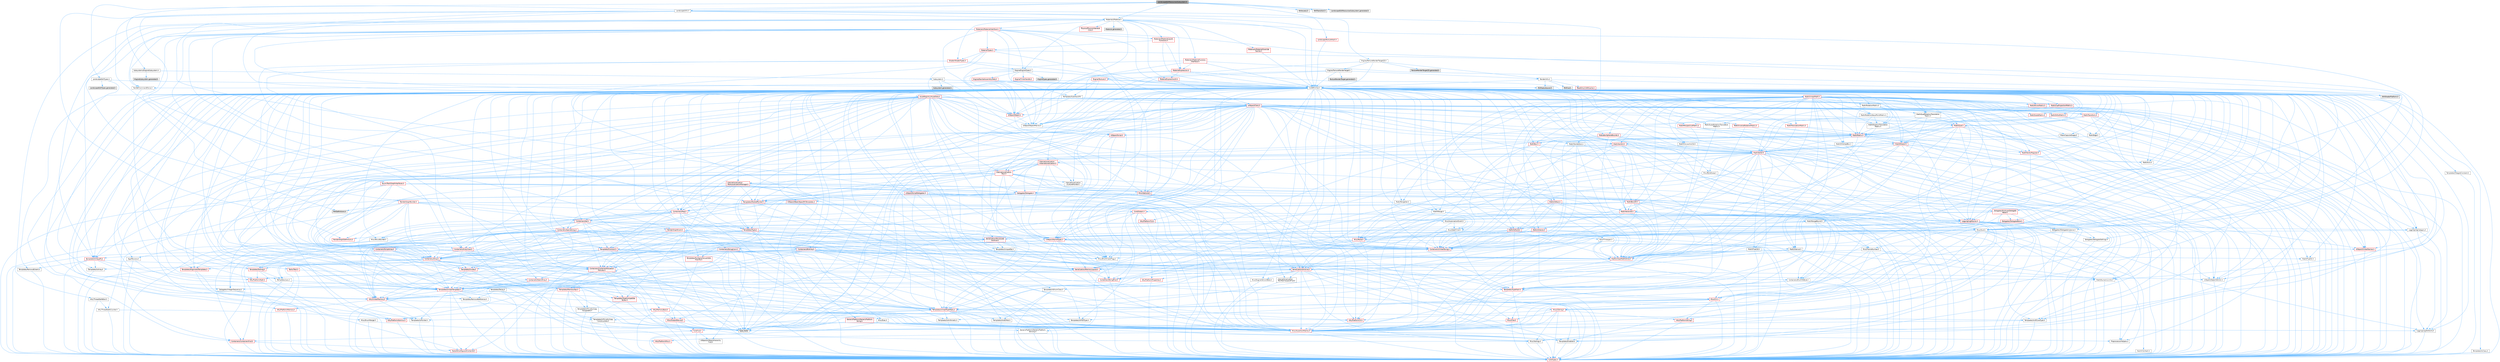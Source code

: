 digraph "LandscapeEditResourcesSubsystem.h"
{
 // INTERACTIVE_SVG=YES
 // LATEX_PDF_SIZE
  bgcolor="transparent";
  edge [fontname=Helvetica,fontsize=10,labelfontname=Helvetica,labelfontsize=10];
  node [fontname=Helvetica,fontsize=10,shape=box,height=0.2,width=0.4];
  Node1 [id="Node000001",label="LandscapeEditResourcesSubsystem.h",height=0.2,width=0.4,color="gray40", fillcolor="grey60", style="filled", fontcolor="black",tooltip=" "];
  Node1 -> Node2 [id="edge1_Node000001_Node000002",color="steelblue1",style="solid",tooltip=" "];
  Node2 [id="Node000002",label="Subsystems/EngineSubsystem.h",height=0.2,width=0.4,color="grey40", fillcolor="white", style="filled",URL="$d7/df1/EngineSubsystem_8h.html",tooltip=" "];
  Node2 -> Node3 [id="edge2_Node000002_Node000003",color="steelblue1",style="solid",tooltip=" "];
  Node3 [id="Node000003",label="Subsystem.h",height=0.2,width=0.4,color="grey40", fillcolor="white", style="filled",URL="$d2/d75/Subsystem_8h.html",tooltip=" "];
  Node3 -> Node4 [id="edge3_Node000003_Node000004",color="steelblue1",style="solid",tooltip=" "];
  Node4 [id="Node000004",label="CoreMinimal.h",height=0.2,width=0.4,color="grey40", fillcolor="white", style="filled",URL="$d7/d67/CoreMinimal_8h.html",tooltip=" "];
  Node4 -> Node5 [id="edge4_Node000004_Node000005",color="steelblue1",style="solid",tooltip=" "];
  Node5 [id="Node000005",label="CoreTypes.h",height=0.2,width=0.4,color="red", fillcolor="#FFF0F0", style="filled",URL="$dc/dec/CoreTypes_8h.html",tooltip=" "];
  Node4 -> Node19 [id="edge5_Node000004_Node000019",color="steelblue1",style="solid",tooltip=" "];
  Node19 [id="Node000019",label="CoreFwd.h",height=0.2,width=0.4,color="red", fillcolor="#FFF0F0", style="filled",URL="$d1/d1e/CoreFwd_8h.html",tooltip=" "];
  Node19 -> Node5 [id="edge6_Node000019_Node000005",color="steelblue1",style="solid",tooltip=" "];
  Node19 -> Node20 [id="edge7_Node000019_Node000020",color="steelblue1",style="solid",tooltip=" "];
  Node20 [id="Node000020",label="Containers/ContainersFwd.h",height=0.2,width=0.4,color="red", fillcolor="#FFF0F0", style="filled",URL="$d4/d0a/ContainersFwd_8h.html",tooltip=" "];
  Node20 -> Node5 [id="edge8_Node000020_Node000005",color="steelblue1",style="solid",tooltip=" "];
  Node20 -> Node21 [id="edge9_Node000020_Node000021",color="steelblue1",style="solid",tooltip=" "];
  Node21 [id="Node000021",label="Traits/IsContiguousContainer.h",height=0.2,width=0.4,color="red", fillcolor="#FFF0F0", style="filled",URL="$d5/d3c/IsContiguousContainer_8h.html",tooltip=" "];
  Node21 -> Node5 [id="edge10_Node000021_Node000005",color="steelblue1",style="solid",tooltip=" "];
  Node19 -> Node25 [id="edge11_Node000019_Node000025",color="steelblue1",style="solid",tooltip=" "];
  Node25 [id="Node000025",label="UObject/UObjectHierarchy\lFwd.h",height=0.2,width=0.4,color="grey40", fillcolor="white", style="filled",URL="$d3/d13/UObjectHierarchyFwd_8h.html",tooltip=" "];
  Node4 -> Node25 [id="edge12_Node000004_Node000025",color="steelblue1",style="solid",tooltip=" "];
  Node4 -> Node20 [id="edge13_Node000004_Node000020",color="steelblue1",style="solid",tooltip=" "];
  Node4 -> Node26 [id="edge14_Node000004_Node000026",color="steelblue1",style="solid",tooltip=" "];
  Node26 [id="Node000026",label="Misc/VarArgs.h",height=0.2,width=0.4,color="grey40", fillcolor="white", style="filled",URL="$d5/d6f/VarArgs_8h.html",tooltip=" "];
  Node26 -> Node5 [id="edge15_Node000026_Node000005",color="steelblue1",style="solid",tooltip=" "];
  Node4 -> Node27 [id="edge16_Node000004_Node000027",color="steelblue1",style="solid",tooltip=" "];
  Node27 [id="Node000027",label="Logging/LogVerbosity.h",height=0.2,width=0.4,color="grey40", fillcolor="white", style="filled",URL="$d2/d8f/LogVerbosity_8h.html",tooltip=" "];
  Node27 -> Node5 [id="edge17_Node000027_Node000005",color="steelblue1",style="solid",tooltip=" "];
  Node4 -> Node28 [id="edge18_Node000004_Node000028",color="steelblue1",style="solid",tooltip=" "];
  Node28 [id="Node000028",label="Misc/OutputDevice.h",height=0.2,width=0.4,color="red", fillcolor="#FFF0F0", style="filled",URL="$d7/d32/OutputDevice_8h.html",tooltip=" "];
  Node28 -> Node19 [id="edge19_Node000028_Node000019",color="steelblue1",style="solid",tooltip=" "];
  Node28 -> Node5 [id="edge20_Node000028_Node000005",color="steelblue1",style="solid",tooltip=" "];
  Node28 -> Node27 [id="edge21_Node000028_Node000027",color="steelblue1",style="solid",tooltip=" "];
  Node28 -> Node26 [id="edge22_Node000028_Node000026",color="steelblue1",style="solid",tooltip=" "];
  Node4 -> Node34 [id="edge23_Node000004_Node000034",color="steelblue1",style="solid",tooltip=" "];
  Node34 [id="Node000034",label="HAL/PlatformCrt.h",height=0.2,width=0.4,color="red", fillcolor="#FFF0F0", style="filled",URL="$d8/d75/PlatformCrt_8h.html",tooltip=" "];
  Node4 -> Node44 [id="edge24_Node000004_Node000044",color="steelblue1",style="solid",tooltip=" "];
  Node44 [id="Node000044",label="HAL/PlatformMisc.h",height=0.2,width=0.4,color="red", fillcolor="#FFF0F0", style="filled",URL="$d0/df5/PlatformMisc_8h.html",tooltip=" "];
  Node44 -> Node5 [id="edge25_Node000044_Node000005",color="steelblue1",style="solid",tooltip=" "];
  Node4 -> Node63 [id="edge26_Node000004_Node000063",color="steelblue1",style="solid",tooltip=" "];
  Node63 [id="Node000063",label="Misc/AssertionMacros.h",height=0.2,width=0.4,color="red", fillcolor="#FFF0F0", style="filled",URL="$d0/dfa/AssertionMacros_8h.html",tooltip=" "];
  Node63 -> Node5 [id="edge27_Node000063_Node000005",color="steelblue1",style="solid",tooltip=" "];
  Node63 -> Node44 [id="edge28_Node000063_Node000044",color="steelblue1",style="solid",tooltip=" "];
  Node63 -> Node10 [id="edge29_Node000063_Node000010",color="steelblue1",style="solid",tooltip=" "];
  Node10 [id="Node000010",label="PreprocessorHelpers.h",height=0.2,width=0.4,color="grey40", fillcolor="white", style="filled",URL="$db/ddb/PreprocessorHelpers_8h.html",tooltip=" "];
  Node63 -> Node64 [id="edge30_Node000063_Node000064",color="steelblue1",style="solid",tooltip=" "];
  Node64 [id="Node000064",label="Templates/EnableIf.h",height=0.2,width=0.4,color="grey40", fillcolor="white", style="filled",URL="$d7/d60/EnableIf_8h.html",tooltip=" "];
  Node64 -> Node5 [id="edge31_Node000064_Node000005",color="steelblue1",style="solid",tooltip=" "];
  Node63 -> Node26 [id="edge32_Node000063_Node000026",color="steelblue1",style="solid",tooltip=" "];
  Node4 -> Node72 [id="edge33_Node000004_Node000072",color="steelblue1",style="solid",tooltip=" "];
  Node72 [id="Node000072",label="Templates/IsPointer.h",height=0.2,width=0.4,color="grey40", fillcolor="white", style="filled",URL="$d7/d05/IsPointer_8h.html",tooltip=" "];
  Node72 -> Node5 [id="edge34_Node000072_Node000005",color="steelblue1",style="solid",tooltip=" "];
  Node4 -> Node73 [id="edge35_Node000004_Node000073",color="steelblue1",style="solid",tooltip=" "];
  Node73 [id="Node000073",label="HAL/PlatformMemory.h",height=0.2,width=0.4,color="red", fillcolor="#FFF0F0", style="filled",URL="$de/d68/PlatformMemory_8h.html",tooltip=" "];
  Node73 -> Node5 [id="edge36_Node000073_Node000005",color="steelblue1",style="solid",tooltip=" "];
  Node4 -> Node56 [id="edge37_Node000004_Node000056",color="steelblue1",style="solid",tooltip=" "];
  Node56 [id="Node000056",label="HAL/PlatformAtomics.h",height=0.2,width=0.4,color="red", fillcolor="#FFF0F0", style="filled",URL="$d3/d36/PlatformAtomics_8h.html",tooltip=" "];
  Node56 -> Node5 [id="edge38_Node000056_Node000005",color="steelblue1",style="solid",tooltip=" "];
  Node4 -> Node78 [id="edge39_Node000004_Node000078",color="steelblue1",style="solid",tooltip=" "];
  Node78 [id="Node000078",label="Misc/Exec.h",height=0.2,width=0.4,color="grey40", fillcolor="white", style="filled",URL="$de/ddb/Exec_8h.html",tooltip=" "];
  Node78 -> Node5 [id="edge40_Node000078_Node000005",color="steelblue1",style="solid",tooltip=" "];
  Node78 -> Node63 [id="edge41_Node000078_Node000063",color="steelblue1",style="solid",tooltip=" "];
  Node4 -> Node79 [id="edge42_Node000004_Node000079",color="steelblue1",style="solid",tooltip=" "];
  Node79 [id="Node000079",label="HAL/MemoryBase.h",height=0.2,width=0.4,color="red", fillcolor="#FFF0F0", style="filled",URL="$d6/d9f/MemoryBase_8h.html",tooltip=" "];
  Node79 -> Node5 [id="edge43_Node000079_Node000005",color="steelblue1",style="solid",tooltip=" "];
  Node79 -> Node56 [id="edge44_Node000079_Node000056",color="steelblue1",style="solid",tooltip=" "];
  Node79 -> Node34 [id="edge45_Node000079_Node000034",color="steelblue1",style="solid",tooltip=" "];
  Node79 -> Node78 [id="edge46_Node000079_Node000078",color="steelblue1",style="solid",tooltip=" "];
  Node79 -> Node28 [id="edge47_Node000079_Node000028",color="steelblue1",style="solid",tooltip=" "];
  Node4 -> Node89 [id="edge48_Node000004_Node000089",color="steelblue1",style="solid",tooltip=" "];
  Node89 [id="Node000089",label="HAL/UnrealMemory.h",height=0.2,width=0.4,color="red", fillcolor="#FFF0F0", style="filled",URL="$d9/d96/UnrealMemory_8h.html",tooltip=" "];
  Node89 -> Node5 [id="edge49_Node000089_Node000005",color="steelblue1",style="solid",tooltip=" "];
  Node89 -> Node79 [id="edge50_Node000089_Node000079",color="steelblue1",style="solid",tooltip=" "];
  Node89 -> Node73 [id="edge51_Node000089_Node000073",color="steelblue1",style="solid",tooltip=" "];
  Node89 -> Node72 [id="edge52_Node000089_Node000072",color="steelblue1",style="solid",tooltip=" "];
  Node4 -> Node91 [id="edge53_Node000004_Node000091",color="steelblue1",style="solid",tooltip=" "];
  Node91 [id="Node000091",label="Templates/IsArithmetic.h",height=0.2,width=0.4,color="grey40", fillcolor="white", style="filled",URL="$d2/d5d/IsArithmetic_8h.html",tooltip=" "];
  Node91 -> Node5 [id="edge54_Node000091_Node000005",color="steelblue1",style="solid",tooltip=" "];
  Node4 -> Node85 [id="edge55_Node000004_Node000085",color="steelblue1",style="solid",tooltip=" "];
  Node85 [id="Node000085",label="Templates/AndOrNot.h",height=0.2,width=0.4,color="grey40", fillcolor="white", style="filled",URL="$db/d0a/AndOrNot_8h.html",tooltip=" "];
  Node85 -> Node5 [id="edge56_Node000085_Node000005",color="steelblue1",style="solid",tooltip=" "];
  Node4 -> Node92 [id="edge57_Node000004_Node000092",color="steelblue1",style="solid",tooltip=" "];
  Node92 [id="Node000092",label="Templates/IsPODType.h",height=0.2,width=0.4,color="grey40", fillcolor="white", style="filled",URL="$d7/db1/IsPODType_8h.html",tooltip=" "];
  Node92 -> Node5 [id="edge58_Node000092_Node000005",color="steelblue1",style="solid",tooltip=" "];
  Node4 -> Node93 [id="edge59_Node000004_Node000093",color="steelblue1",style="solid",tooltip=" "];
  Node93 [id="Node000093",label="Templates/IsUECoreType.h",height=0.2,width=0.4,color="grey40", fillcolor="white", style="filled",URL="$d1/db8/IsUECoreType_8h.html",tooltip=" "];
  Node93 -> Node5 [id="edge60_Node000093_Node000005",color="steelblue1",style="solid",tooltip=" "];
  Node93 -> Node9 [id="edge61_Node000093_Node000009",color="steelblue1",style="solid",tooltip=" "];
  Node9 [id="Node000009",label="type_traits",height=0.2,width=0.4,color="grey60", fillcolor="#E0E0E0", style="filled",tooltip=" "];
  Node4 -> Node86 [id="edge62_Node000004_Node000086",color="steelblue1",style="solid",tooltip=" "];
  Node86 [id="Node000086",label="Templates/IsTriviallyCopy\lConstructible.h",height=0.2,width=0.4,color="grey40", fillcolor="white", style="filled",URL="$d3/d78/IsTriviallyCopyConstructible_8h.html",tooltip=" "];
  Node86 -> Node5 [id="edge63_Node000086_Node000005",color="steelblue1",style="solid",tooltip=" "];
  Node86 -> Node9 [id="edge64_Node000086_Node000009",color="steelblue1",style="solid",tooltip=" "];
  Node4 -> Node94 [id="edge65_Node000004_Node000094",color="steelblue1",style="solid",tooltip=" "];
  Node94 [id="Node000094",label="Templates/UnrealTypeTraits.h",height=0.2,width=0.4,color="red", fillcolor="#FFF0F0", style="filled",URL="$d2/d2d/UnrealTypeTraits_8h.html",tooltip=" "];
  Node94 -> Node5 [id="edge66_Node000094_Node000005",color="steelblue1",style="solid",tooltip=" "];
  Node94 -> Node72 [id="edge67_Node000094_Node000072",color="steelblue1",style="solid",tooltip=" "];
  Node94 -> Node63 [id="edge68_Node000094_Node000063",color="steelblue1",style="solid",tooltip=" "];
  Node94 -> Node85 [id="edge69_Node000094_Node000085",color="steelblue1",style="solid",tooltip=" "];
  Node94 -> Node64 [id="edge70_Node000094_Node000064",color="steelblue1",style="solid",tooltip=" "];
  Node94 -> Node91 [id="edge71_Node000094_Node000091",color="steelblue1",style="solid",tooltip=" "];
  Node94 -> Node92 [id="edge72_Node000094_Node000092",color="steelblue1",style="solid",tooltip=" "];
  Node94 -> Node93 [id="edge73_Node000094_Node000093",color="steelblue1",style="solid",tooltip=" "];
  Node94 -> Node86 [id="edge74_Node000094_Node000086",color="steelblue1",style="solid",tooltip=" "];
  Node4 -> Node64 [id="edge75_Node000004_Node000064",color="steelblue1",style="solid",tooltip=" "];
  Node4 -> Node96 [id="edge76_Node000004_Node000096",color="steelblue1",style="solid",tooltip=" "];
  Node96 [id="Node000096",label="Templates/RemoveReference.h",height=0.2,width=0.4,color="grey40", fillcolor="white", style="filled",URL="$da/dbe/RemoveReference_8h.html",tooltip=" "];
  Node96 -> Node5 [id="edge77_Node000096_Node000005",color="steelblue1",style="solid",tooltip=" "];
  Node4 -> Node97 [id="edge78_Node000004_Node000097",color="steelblue1",style="solid",tooltip=" "];
  Node97 [id="Node000097",label="Templates/IntegralConstant.h",height=0.2,width=0.4,color="grey40", fillcolor="white", style="filled",URL="$db/d1b/IntegralConstant_8h.html",tooltip=" "];
  Node97 -> Node5 [id="edge79_Node000097_Node000005",color="steelblue1",style="solid",tooltip=" "];
  Node4 -> Node98 [id="edge80_Node000004_Node000098",color="steelblue1",style="solid",tooltip=" "];
  Node98 [id="Node000098",label="Templates/IsClass.h",height=0.2,width=0.4,color="grey40", fillcolor="white", style="filled",URL="$db/dcb/IsClass_8h.html",tooltip=" "];
  Node98 -> Node5 [id="edge81_Node000098_Node000005",color="steelblue1",style="solid",tooltip=" "];
  Node4 -> Node99 [id="edge82_Node000004_Node000099",color="steelblue1",style="solid",tooltip=" "];
  Node99 [id="Node000099",label="Templates/TypeCompatible\lBytes.h",height=0.2,width=0.4,color="red", fillcolor="#FFF0F0", style="filled",URL="$df/d0a/TypeCompatibleBytes_8h.html",tooltip=" "];
  Node99 -> Node5 [id="edge83_Node000099_Node000005",color="steelblue1",style="solid",tooltip=" "];
  Node99 -> Node9 [id="edge84_Node000099_Node000009",color="steelblue1",style="solid",tooltip=" "];
  Node4 -> Node21 [id="edge85_Node000004_Node000021",color="steelblue1",style="solid",tooltip=" "];
  Node4 -> Node100 [id="edge86_Node000004_Node000100",color="steelblue1",style="solid",tooltip=" "];
  Node100 [id="Node000100",label="Templates/UnrealTemplate.h",height=0.2,width=0.4,color="red", fillcolor="#FFF0F0", style="filled",URL="$d4/d24/UnrealTemplate_8h.html",tooltip=" "];
  Node100 -> Node5 [id="edge87_Node000100_Node000005",color="steelblue1",style="solid",tooltip=" "];
  Node100 -> Node72 [id="edge88_Node000100_Node000072",color="steelblue1",style="solid",tooltip=" "];
  Node100 -> Node89 [id="edge89_Node000100_Node000089",color="steelblue1",style="solid",tooltip=" "];
  Node100 -> Node94 [id="edge90_Node000100_Node000094",color="steelblue1",style="solid",tooltip=" "];
  Node100 -> Node96 [id="edge91_Node000100_Node000096",color="steelblue1",style="solid",tooltip=" "];
  Node100 -> Node99 [id="edge92_Node000100_Node000099",color="steelblue1",style="solid",tooltip=" "];
  Node100 -> Node21 [id="edge93_Node000100_Node000021",color="steelblue1",style="solid",tooltip=" "];
  Node100 -> Node9 [id="edge94_Node000100_Node000009",color="steelblue1",style="solid",tooltip=" "];
  Node4 -> Node49 [id="edge95_Node000004_Node000049",color="steelblue1",style="solid",tooltip=" "];
  Node49 [id="Node000049",label="Math/NumericLimits.h",height=0.2,width=0.4,color="grey40", fillcolor="white", style="filled",URL="$df/d1b/NumericLimits_8h.html",tooltip=" "];
  Node49 -> Node5 [id="edge96_Node000049_Node000005",color="steelblue1",style="solid",tooltip=" "];
  Node4 -> Node104 [id="edge97_Node000004_Node000104",color="steelblue1",style="solid",tooltip=" "];
  Node104 [id="Node000104",label="HAL/PlatformMath.h",height=0.2,width=0.4,color="red", fillcolor="#FFF0F0", style="filled",URL="$dc/d53/PlatformMath_8h.html",tooltip=" "];
  Node104 -> Node5 [id="edge98_Node000104_Node000005",color="steelblue1",style="solid",tooltip=" "];
  Node4 -> Node87 [id="edge99_Node000004_Node000087",color="steelblue1",style="solid",tooltip=" "];
  Node87 [id="Node000087",label="Templates/IsTriviallyCopy\lAssignable.h",height=0.2,width=0.4,color="grey40", fillcolor="white", style="filled",URL="$d2/df2/IsTriviallyCopyAssignable_8h.html",tooltip=" "];
  Node87 -> Node5 [id="edge100_Node000087_Node000005",color="steelblue1",style="solid",tooltip=" "];
  Node87 -> Node9 [id="edge101_Node000087_Node000009",color="steelblue1",style="solid",tooltip=" "];
  Node4 -> Node112 [id="edge102_Node000004_Node000112",color="steelblue1",style="solid",tooltip=" "];
  Node112 [id="Node000112",label="Templates/MemoryOps.h",height=0.2,width=0.4,color="red", fillcolor="#FFF0F0", style="filled",URL="$db/dea/MemoryOps_8h.html",tooltip=" "];
  Node112 -> Node5 [id="edge103_Node000112_Node000005",color="steelblue1",style="solid",tooltip=" "];
  Node112 -> Node89 [id="edge104_Node000112_Node000089",color="steelblue1",style="solid",tooltip=" "];
  Node112 -> Node87 [id="edge105_Node000112_Node000087",color="steelblue1",style="solid",tooltip=" "];
  Node112 -> Node86 [id="edge106_Node000112_Node000086",color="steelblue1",style="solid",tooltip=" "];
  Node112 -> Node94 [id="edge107_Node000112_Node000094",color="steelblue1",style="solid",tooltip=" "];
  Node112 -> Node9 [id="edge108_Node000112_Node000009",color="steelblue1",style="solid",tooltip=" "];
  Node4 -> Node113 [id="edge109_Node000004_Node000113",color="steelblue1",style="solid",tooltip=" "];
  Node113 [id="Node000113",label="Containers/ContainerAllocation\lPolicies.h",height=0.2,width=0.4,color="red", fillcolor="#FFF0F0", style="filled",URL="$d7/dff/ContainerAllocationPolicies_8h.html",tooltip=" "];
  Node113 -> Node5 [id="edge110_Node000113_Node000005",color="steelblue1",style="solid",tooltip=" "];
  Node113 -> Node113 [id="edge111_Node000113_Node000113",color="steelblue1",style="solid",tooltip=" "];
  Node113 -> Node104 [id="edge112_Node000113_Node000104",color="steelblue1",style="solid",tooltip=" "];
  Node113 -> Node89 [id="edge113_Node000113_Node000089",color="steelblue1",style="solid",tooltip=" "];
  Node113 -> Node49 [id="edge114_Node000113_Node000049",color="steelblue1",style="solid",tooltip=" "];
  Node113 -> Node63 [id="edge115_Node000113_Node000063",color="steelblue1",style="solid",tooltip=" "];
  Node113 -> Node112 [id="edge116_Node000113_Node000112",color="steelblue1",style="solid",tooltip=" "];
  Node113 -> Node99 [id="edge117_Node000113_Node000099",color="steelblue1",style="solid",tooltip=" "];
  Node113 -> Node9 [id="edge118_Node000113_Node000009",color="steelblue1",style="solid",tooltip=" "];
  Node4 -> Node116 [id="edge119_Node000004_Node000116",color="steelblue1",style="solid",tooltip=" "];
  Node116 [id="Node000116",label="Templates/IsEnumClass.h",height=0.2,width=0.4,color="grey40", fillcolor="white", style="filled",URL="$d7/d15/IsEnumClass_8h.html",tooltip=" "];
  Node116 -> Node5 [id="edge120_Node000116_Node000005",color="steelblue1",style="solid",tooltip=" "];
  Node116 -> Node85 [id="edge121_Node000116_Node000085",color="steelblue1",style="solid",tooltip=" "];
  Node4 -> Node117 [id="edge122_Node000004_Node000117",color="steelblue1",style="solid",tooltip=" "];
  Node117 [id="Node000117",label="HAL/PlatformProperties.h",height=0.2,width=0.4,color="red", fillcolor="#FFF0F0", style="filled",URL="$d9/db0/PlatformProperties_8h.html",tooltip=" "];
  Node117 -> Node5 [id="edge123_Node000117_Node000005",color="steelblue1",style="solid",tooltip=" "];
  Node4 -> Node120 [id="edge124_Node000004_Node000120",color="steelblue1",style="solid",tooltip=" "];
  Node120 [id="Node000120",label="Misc/EngineVersionBase.h",height=0.2,width=0.4,color="grey40", fillcolor="white", style="filled",URL="$d5/d2b/EngineVersionBase_8h.html",tooltip=" "];
  Node120 -> Node5 [id="edge125_Node000120_Node000005",color="steelblue1",style="solid",tooltip=" "];
  Node4 -> Node121 [id="edge126_Node000004_Node000121",color="steelblue1",style="solid",tooltip=" "];
  Node121 [id="Node000121",label="Internationalization\l/TextNamespaceFwd.h",height=0.2,width=0.4,color="grey40", fillcolor="white", style="filled",URL="$d8/d97/TextNamespaceFwd_8h.html",tooltip=" "];
  Node121 -> Node5 [id="edge127_Node000121_Node000005",color="steelblue1",style="solid",tooltip=" "];
  Node4 -> Node122 [id="edge128_Node000004_Node000122",color="steelblue1",style="solid",tooltip=" "];
  Node122 [id="Node000122",label="Serialization/Archive.h",height=0.2,width=0.4,color="red", fillcolor="#FFF0F0", style="filled",URL="$d7/d3b/Archive_8h.html",tooltip=" "];
  Node122 -> Node19 [id="edge129_Node000122_Node000019",color="steelblue1",style="solid",tooltip=" "];
  Node122 -> Node5 [id="edge130_Node000122_Node000005",color="steelblue1",style="solid",tooltip=" "];
  Node122 -> Node117 [id="edge131_Node000122_Node000117",color="steelblue1",style="solid",tooltip=" "];
  Node122 -> Node121 [id="edge132_Node000122_Node000121",color="steelblue1",style="solid",tooltip=" "];
  Node122 -> Node63 [id="edge133_Node000122_Node000063",color="steelblue1",style="solid",tooltip=" "];
  Node122 -> Node120 [id="edge134_Node000122_Node000120",color="steelblue1",style="solid",tooltip=" "];
  Node122 -> Node26 [id="edge135_Node000122_Node000026",color="steelblue1",style="solid",tooltip=" "];
  Node122 -> Node64 [id="edge136_Node000122_Node000064",color="steelblue1",style="solid",tooltip=" "];
  Node122 -> Node116 [id="edge137_Node000122_Node000116",color="steelblue1",style="solid",tooltip=" "];
  Node122 -> Node100 [id="edge138_Node000122_Node000100",color="steelblue1",style="solid",tooltip=" "];
  Node122 -> Node125 [id="edge139_Node000122_Node000125",color="steelblue1",style="solid",tooltip=" "];
  Node125 [id="Node000125",label="UObject/ObjectVersion.h",height=0.2,width=0.4,color="grey40", fillcolor="white", style="filled",URL="$da/d63/ObjectVersion_8h.html",tooltip=" "];
  Node125 -> Node5 [id="edge140_Node000125_Node000005",color="steelblue1",style="solid",tooltip=" "];
  Node4 -> Node126 [id="edge141_Node000004_Node000126",color="steelblue1",style="solid",tooltip=" "];
  Node126 [id="Node000126",label="Templates/Less.h",height=0.2,width=0.4,color="grey40", fillcolor="white", style="filled",URL="$de/dc8/Less_8h.html",tooltip=" "];
  Node126 -> Node5 [id="edge142_Node000126_Node000005",color="steelblue1",style="solid",tooltip=" "];
  Node126 -> Node100 [id="edge143_Node000126_Node000100",color="steelblue1",style="solid",tooltip=" "];
  Node4 -> Node127 [id="edge144_Node000004_Node000127",color="steelblue1",style="solid",tooltip=" "];
  Node127 [id="Node000127",label="Templates/Sorting.h",height=0.2,width=0.4,color="red", fillcolor="#FFF0F0", style="filled",URL="$d3/d9e/Sorting_8h.html",tooltip=" "];
  Node127 -> Node5 [id="edge145_Node000127_Node000005",color="steelblue1",style="solid",tooltip=" "];
  Node127 -> Node104 [id="edge146_Node000127_Node000104",color="steelblue1",style="solid",tooltip=" "];
  Node127 -> Node126 [id="edge147_Node000127_Node000126",color="steelblue1",style="solid",tooltip=" "];
  Node4 -> Node138 [id="edge148_Node000004_Node000138",color="steelblue1",style="solid",tooltip=" "];
  Node138 [id="Node000138",label="Misc/Char.h",height=0.2,width=0.4,color="red", fillcolor="#FFF0F0", style="filled",URL="$d0/d58/Char_8h.html",tooltip=" "];
  Node138 -> Node5 [id="edge149_Node000138_Node000005",color="steelblue1",style="solid",tooltip=" "];
  Node138 -> Node9 [id="edge150_Node000138_Node000009",color="steelblue1",style="solid",tooltip=" "];
  Node4 -> Node141 [id="edge151_Node000004_Node000141",color="steelblue1",style="solid",tooltip=" "];
  Node141 [id="Node000141",label="GenericPlatform/GenericPlatform\lStricmp.h",height=0.2,width=0.4,color="grey40", fillcolor="white", style="filled",URL="$d2/d86/GenericPlatformStricmp_8h.html",tooltip=" "];
  Node141 -> Node5 [id="edge152_Node000141_Node000005",color="steelblue1",style="solid",tooltip=" "];
  Node4 -> Node142 [id="edge153_Node000004_Node000142",color="steelblue1",style="solid",tooltip=" "];
  Node142 [id="Node000142",label="GenericPlatform/GenericPlatform\lString.h",height=0.2,width=0.4,color="red", fillcolor="#FFF0F0", style="filled",URL="$dd/d20/GenericPlatformString_8h.html",tooltip=" "];
  Node142 -> Node5 [id="edge154_Node000142_Node000005",color="steelblue1",style="solid",tooltip=" "];
  Node142 -> Node141 [id="edge155_Node000142_Node000141",color="steelblue1",style="solid",tooltip=" "];
  Node142 -> Node64 [id="edge156_Node000142_Node000064",color="steelblue1",style="solid",tooltip=" "];
  Node142 -> Node9 [id="edge157_Node000142_Node000009",color="steelblue1",style="solid",tooltip=" "];
  Node4 -> Node75 [id="edge158_Node000004_Node000075",color="steelblue1",style="solid",tooltip=" "];
  Node75 [id="Node000075",label="HAL/PlatformString.h",height=0.2,width=0.4,color="red", fillcolor="#FFF0F0", style="filled",URL="$db/db5/PlatformString_8h.html",tooltip=" "];
  Node75 -> Node5 [id="edge159_Node000075_Node000005",color="steelblue1",style="solid",tooltip=" "];
  Node4 -> Node145 [id="edge160_Node000004_Node000145",color="steelblue1",style="solid",tooltip=" "];
  Node145 [id="Node000145",label="Misc/CString.h",height=0.2,width=0.4,color="red", fillcolor="#FFF0F0", style="filled",URL="$d2/d49/CString_8h.html",tooltip=" "];
  Node145 -> Node5 [id="edge161_Node000145_Node000005",color="steelblue1",style="solid",tooltip=" "];
  Node145 -> Node34 [id="edge162_Node000145_Node000034",color="steelblue1",style="solid",tooltip=" "];
  Node145 -> Node75 [id="edge163_Node000145_Node000075",color="steelblue1",style="solid",tooltip=" "];
  Node145 -> Node63 [id="edge164_Node000145_Node000063",color="steelblue1",style="solid",tooltip=" "];
  Node145 -> Node138 [id="edge165_Node000145_Node000138",color="steelblue1",style="solid",tooltip=" "];
  Node145 -> Node26 [id="edge166_Node000145_Node000026",color="steelblue1",style="solid",tooltip=" "];
  Node4 -> Node146 [id="edge167_Node000004_Node000146",color="steelblue1",style="solid",tooltip=" "];
  Node146 [id="Node000146",label="Misc/Crc.h",height=0.2,width=0.4,color="red", fillcolor="#FFF0F0", style="filled",URL="$d4/dd2/Crc_8h.html",tooltip=" "];
  Node146 -> Node5 [id="edge168_Node000146_Node000005",color="steelblue1",style="solid",tooltip=" "];
  Node146 -> Node75 [id="edge169_Node000146_Node000075",color="steelblue1",style="solid",tooltip=" "];
  Node146 -> Node63 [id="edge170_Node000146_Node000063",color="steelblue1",style="solid",tooltip=" "];
  Node146 -> Node145 [id="edge171_Node000146_Node000145",color="steelblue1",style="solid",tooltip=" "];
  Node146 -> Node138 [id="edge172_Node000146_Node000138",color="steelblue1",style="solid",tooltip=" "];
  Node146 -> Node94 [id="edge173_Node000146_Node000094",color="steelblue1",style="solid",tooltip=" "];
  Node4 -> Node137 [id="edge174_Node000004_Node000137",color="steelblue1",style="solid",tooltip=" "];
  Node137 [id="Node000137",label="Math/UnrealMathUtility.h",height=0.2,width=0.4,color="red", fillcolor="#FFF0F0", style="filled",URL="$db/db8/UnrealMathUtility_8h.html",tooltip=" "];
  Node137 -> Node5 [id="edge175_Node000137_Node000005",color="steelblue1",style="solid",tooltip=" "];
  Node137 -> Node63 [id="edge176_Node000137_Node000063",color="steelblue1",style="solid",tooltip=" "];
  Node137 -> Node104 [id="edge177_Node000137_Node000104",color="steelblue1",style="solid",tooltip=" "];
  Node4 -> Node147 [id="edge178_Node000004_Node000147",color="steelblue1",style="solid",tooltip=" "];
  Node147 [id="Node000147",label="Containers/UnrealString.h",height=0.2,width=0.4,color="red", fillcolor="#FFF0F0", style="filled",URL="$d5/dba/UnrealString_8h.html",tooltip=" "];
  Node4 -> Node151 [id="edge179_Node000004_Node000151",color="steelblue1",style="solid",tooltip=" "];
  Node151 [id="Node000151",label="Containers/Array.h",height=0.2,width=0.4,color="red", fillcolor="#FFF0F0", style="filled",URL="$df/dd0/Array_8h.html",tooltip=" "];
  Node151 -> Node5 [id="edge180_Node000151_Node000005",color="steelblue1",style="solid",tooltip=" "];
  Node151 -> Node63 [id="edge181_Node000151_Node000063",color="steelblue1",style="solid",tooltip=" "];
  Node151 -> Node89 [id="edge182_Node000151_Node000089",color="steelblue1",style="solid",tooltip=" "];
  Node151 -> Node94 [id="edge183_Node000151_Node000094",color="steelblue1",style="solid",tooltip=" "];
  Node151 -> Node100 [id="edge184_Node000151_Node000100",color="steelblue1",style="solid",tooltip=" "];
  Node151 -> Node113 [id="edge185_Node000151_Node000113",color="steelblue1",style="solid",tooltip=" "];
  Node151 -> Node122 [id="edge186_Node000151_Node000122",color="steelblue1",style="solid",tooltip=" "];
  Node151 -> Node130 [id="edge187_Node000151_Node000130",color="steelblue1",style="solid",tooltip=" "];
  Node130 [id="Node000130",label="Templates/Invoke.h",height=0.2,width=0.4,color="red", fillcolor="#FFF0F0", style="filled",URL="$d7/deb/Invoke_8h.html",tooltip=" "];
  Node130 -> Node5 [id="edge188_Node000130_Node000005",color="steelblue1",style="solid",tooltip=" "];
  Node130 -> Node100 [id="edge189_Node000130_Node000100",color="steelblue1",style="solid",tooltip=" "];
  Node130 -> Node9 [id="edge190_Node000130_Node000009",color="steelblue1",style="solid",tooltip=" "];
  Node151 -> Node126 [id="edge191_Node000151_Node000126",color="steelblue1",style="solid",tooltip=" "];
  Node151 -> Node127 [id="edge192_Node000151_Node000127",color="steelblue1",style="solid",tooltip=" "];
  Node151 -> Node174 [id="edge193_Node000151_Node000174",color="steelblue1",style="solid",tooltip=" "];
  Node174 [id="Node000174",label="Templates/AlignmentTemplates.h",height=0.2,width=0.4,color="red", fillcolor="#FFF0F0", style="filled",URL="$dd/d32/AlignmentTemplates_8h.html",tooltip=" "];
  Node174 -> Node5 [id="edge194_Node000174_Node000005",color="steelblue1",style="solid",tooltip=" "];
  Node174 -> Node72 [id="edge195_Node000174_Node000072",color="steelblue1",style="solid",tooltip=" "];
  Node151 -> Node9 [id="edge196_Node000151_Node000009",color="steelblue1",style="solid",tooltip=" "];
  Node4 -> Node175 [id="edge197_Node000004_Node000175",color="steelblue1",style="solid",tooltip=" "];
  Node175 [id="Node000175",label="Misc/FrameNumber.h",height=0.2,width=0.4,color="grey40", fillcolor="white", style="filled",URL="$dd/dbd/FrameNumber_8h.html",tooltip=" "];
  Node175 -> Node5 [id="edge198_Node000175_Node000005",color="steelblue1",style="solid",tooltip=" "];
  Node175 -> Node49 [id="edge199_Node000175_Node000049",color="steelblue1",style="solid",tooltip=" "];
  Node175 -> Node137 [id="edge200_Node000175_Node000137",color="steelblue1",style="solid",tooltip=" "];
  Node175 -> Node64 [id="edge201_Node000175_Node000064",color="steelblue1",style="solid",tooltip=" "];
  Node175 -> Node94 [id="edge202_Node000175_Node000094",color="steelblue1",style="solid",tooltip=" "];
  Node4 -> Node176 [id="edge203_Node000004_Node000176",color="steelblue1",style="solid",tooltip=" "];
  Node176 [id="Node000176",label="Misc/Timespan.h",height=0.2,width=0.4,color="grey40", fillcolor="white", style="filled",URL="$da/dd9/Timespan_8h.html",tooltip=" "];
  Node176 -> Node5 [id="edge204_Node000176_Node000005",color="steelblue1",style="solid",tooltip=" "];
  Node176 -> Node177 [id="edge205_Node000176_Node000177",color="steelblue1",style="solid",tooltip=" "];
  Node177 [id="Node000177",label="Math/Interval.h",height=0.2,width=0.4,color="grey40", fillcolor="white", style="filled",URL="$d1/d55/Interval_8h.html",tooltip=" "];
  Node177 -> Node5 [id="edge206_Node000177_Node000005",color="steelblue1",style="solid",tooltip=" "];
  Node177 -> Node91 [id="edge207_Node000177_Node000091",color="steelblue1",style="solid",tooltip=" "];
  Node177 -> Node94 [id="edge208_Node000177_Node000094",color="steelblue1",style="solid",tooltip=" "];
  Node177 -> Node49 [id="edge209_Node000177_Node000049",color="steelblue1",style="solid",tooltip=" "];
  Node177 -> Node137 [id="edge210_Node000177_Node000137",color="steelblue1",style="solid",tooltip=" "];
  Node176 -> Node137 [id="edge211_Node000176_Node000137",color="steelblue1",style="solid",tooltip=" "];
  Node176 -> Node63 [id="edge212_Node000176_Node000063",color="steelblue1",style="solid",tooltip=" "];
  Node4 -> Node178 [id="edge213_Node000004_Node000178",color="steelblue1",style="solid",tooltip=" "];
  Node178 [id="Node000178",label="Containers/StringConv.h",height=0.2,width=0.4,color="red", fillcolor="#FFF0F0", style="filled",URL="$d3/ddf/StringConv_8h.html",tooltip=" "];
  Node178 -> Node5 [id="edge214_Node000178_Node000005",color="steelblue1",style="solid",tooltip=" "];
  Node178 -> Node63 [id="edge215_Node000178_Node000063",color="steelblue1",style="solid",tooltip=" "];
  Node178 -> Node113 [id="edge216_Node000178_Node000113",color="steelblue1",style="solid",tooltip=" "];
  Node178 -> Node151 [id="edge217_Node000178_Node000151",color="steelblue1",style="solid",tooltip=" "];
  Node178 -> Node145 [id="edge218_Node000178_Node000145",color="steelblue1",style="solid",tooltip=" "];
  Node178 -> Node179 [id="edge219_Node000178_Node000179",color="steelblue1",style="solid",tooltip=" "];
  Node179 [id="Node000179",label="Templates/IsArray.h",height=0.2,width=0.4,color="grey40", fillcolor="white", style="filled",URL="$d8/d8d/IsArray_8h.html",tooltip=" "];
  Node179 -> Node5 [id="edge220_Node000179_Node000005",color="steelblue1",style="solid",tooltip=" "];
  Node178 -> Node100 [id="edge221_Node000178_Node000100",color="steelblue1",style="solid",tooltip=" "];
  Node178 -> Node94 [id="edge222_Node000178_Node000094",color="steelblue1",style="solid",tooltip=" "];
  Node178 -> Node21 [id="edge223_Node000178_Node000021",color="steelblue1",style="solid",tooltip=" "];
  Node178 -> Node9 [id="edge224_Node000178_Node000009",color="steelblue1",style="solid",tooltip=" "];
  Node4 -> Node180 [id="edge225_Node000004_Node000180",color="steelblue1",style="solid",tooltip=" "];
  Node180 [id="Node000180",label="UObject/UnrealNames.h",height=0.2,width=0.4,color="red", fillcolor="#FFF0F0", style="filled",URL="$d8/db1/UnrealNames_8h.html",tooltip=" "];
  Node180 -> Node5 [id="edge226_Node000180_Node000005",color="steelblue1",style="solid",tooltip=" "];
  Node4 -> Node182 [id="edge227_Node000004_Node000182",color="steelblue1",style="solid",tooltip=" "];
  Node182 [id="Node000182",label="UObject/NameTypes.h",height=0.2,width=0.4,color="red", fillcolor="#FFF0F0", style="filled",URL="$d6/d35/NameTypes_8h.html",tooltip=" "];
  Node182 -> Node5 [id="edge228_Node000182_Node000005",color="steelblue1",style="solid",tooltip=" "];
  Node182 -> Node63 [id="edge229_Node000182_Node000063",color="steelblue1",style="solid",tooltip=" "];
  Node182 -> Node89 [id="edge230_Node000182_Node000089",color="steelblue1",style="solid",tooltip=" "];
  Node182 -> Node94 [id="edge231_Node000182_Node000094",color="steelblue1",style="solid",tooltip=" "];
  Node182 -> Node100 [id="edge232_Node000182_Node000100",color="steelblue1",style="solid",tooltip=" "];
  Node182 -> Node147 [id="edge233_Node000182_Node000147",color="steelblue1",style="solid",tooltip=" "];
  Node182 -> Node178 [id="edge234_Node000182_Node000178",color="steelblue1",style="solid",tooltip=" "];
  Node182 -> Node46 [id="edge235_Node000182_Node000046",color="steelblue1",style="solid",tooltip=" "];
  Node46 [id="Node000046",label="Containers/StringFwd.h",height=0.2,width=0.4,color="red", fillcolor="#FFF0F0", style="filled",URL="$df/d37/StringFwd_8h.html",tooltip=" "];
  Node46 -> Node5 [id="edge236_Node000046_Node000005",color="steelblue1",style="solid",tooltip=" "];
  Node46 -> Node21 [id="edge237_Node000046_Node000021",color="steelblue1",style="solid",tooltip=" "];
  Node182 -> Node180 [id="edge238_Node000182_Node000180",color="steelblue1",style="solid",tooltip=" "];
  Node182 -> Node159 [id="edge239_Node000182_Node000159",color="steelblue1",style="solid",tooltip=" "];
  Node159 [id="Node000159",label="Serialization/MemoryLayout.h",height=0.2,width=0.4,color="red", fillcolor="#FFF0F0", style="filled",URL="$d7/d66/MemoryLayout_8h.html",tooltip=" "];
  Node159 -> Node162 [id="edge240_Node000159_Node000162",color="steelblue1",style="solid",tooltip=" "];
  Node162 [id="Node000162",label="Containers/EnumAsByte.h",height=0.2,width=0.4,color="grey40", fillcolor="white", style="filled",URL="$d6/d9a/EnumAsByte_8h.html",tooltip=" "];
  Node162 -> Node5 [id="edge241_Node000162_Node000005",color="steelblue1",style="solid",tooltip=" "];
  Node162 -> Node92 [id="edge242_Node000162_Node000092",color="steelblue1",style="solid",tooltip=" "];
  Node162 -> Node163 [id="edge243_Node000162_Node000163",color="steelblue1",style="solid",tooltip=" "];
  Node163 [id="Node000163",label="Templates/TypeHash.h",height=0.2,width=0.4,color="red", fillcolor="#FFF0F0", style="filled",URL="$d1/d62/TypeHash_8h.html",tooltip=" "];
  Node163 -> Node5 [id="edge244_Node000163_Node000005",color="steelblue1",style="solid",tooltip=" "];
  Node163 -> Node146 [id="edge245_Node000163_Node000146",color="steelblue1",style="solid",tooltip=" "];
  Node163 -> Node9 [id="edge246_Node000163_Node000009",color="steelblue1",style="solid",tooltip=" "];
  Node159 -> Node46 [id="edge247_Node000159_Node000046",color="steelblue1",style="solid",tooltip=" "];
  Node159 -> Node89 [id="edge248_Node000159_Node000089",color="steelblue1",style="solid",tooltip=" "];
  Node159 -> Node64 [id="edge249_Node000159_Node000064",color="steelblue1",style="solid",tooltip=" "];
  Node159 -> Node100 [id="edge250_Node000159_Node000100",color="steelblue1",style="solid",tooltip=" "];
  Node4 -> Node190 [id="edge251_Node000004_Node000190",color="steelblue1",style="solid",tooltip=" "];
  Node190 [id="Node000190",label="Misc/Parse.h",height=0.2,width=0.4,color="red", fillcolor="#FFF0F0", style="filled",URL="$dc/d71/Parse_8h.html",tooltip=" "];
  Node190 -> Node46 [id="edge252_Node000190_Node000046",color="steelblue1",style="solid",tooltip=" "];
  Node190 -> Node147 [id="edge253_Node000190_Node000147",color="steelblue1",style="solid",tooltip=" "];
  Node190 -> Node5 [id="edge254_Node000190_Node000005",color="steelblue1",style="solid",tooltip=" "];
  Node190 -> Node34 [id="edge255_Node000190_Node000034",color="steelblue1",style="solid",tooltip=" "];
  Node190 -> Node51 [id="edge256_Node000190_Node000051",color="steelblue1",style="solid",tooltip=" "];
  Node51 [id="Node000051",label="Misc/EnumClassFlags.h",height=0.2,width=0.4,color="grey40", fillcolor="white", style="filled",URL="$d8/de7/EnumClassFlags_8h.html",tooltip=" "];
  Node190 -> Node191 [id="edge257_Node000190_Node000191",color="steelblue1",style="solid",tooltip=" "];
  Node191 [id="Node000191",label="Templates/Function.h",height=0.2,width=0.4,color="red", fillcolor="#FFF0F0", style="filled",URL="$df/df5/Function_8h.html",tooltip=" "];
  Node191 -> Node5 [id="edge258_Node000191_Node000005",color="steelblue1",style="solid",tooltip=" "];
  Node191 -> Node63 [id="edge259_Node000191_Node000063",color="steelblue1",style="solid",tooltip=" "];
  Node191 -> Node89 [id="edge260_Node000191_Node000089",color="steelblue1",style="solid",tooltip=" "];
  Node191 -> Node94 [id="edge261_Node000191_Node000094",color="steelblue1",style="solid",tooltip=" "];
  Node191 -> Node130 [id="edge262_Node000191_Node000130",color="steelblue1",style="solid",tooltip=" "];
  Node191 -> Node100 [id="edge263_Node000191_Node000100",color="steelblue1",style="solid",tooltip=" "];
  Node191 -> Node137 [id="edge264_Node000191_Node000137",color="steelblue1",style="solid",tooltip=" "];
  Node191 -> Node9 [id="edge265_Node000191_Node000009",color="steelblue1",style="solid",tooltip=" "];
  Node4 -> Node174 [id="edge266_Node000004_Node000174",color="steelblue1",style="solid",tooltip=" "];
  Node4 -> Node193 [id="edge267_Node000004_Node000193",color="steelblue1",style="solid",tooltip=" "];
  Node193 [id="Node000193",label="Misc/StructBuilder.h",height=0.2,width=0.4,color="grey40", fillcolor="white", style="filled",URL="$d9/db3/StructBuilder_8h.html",tooltip=" "];
  Node193 -> Node5 [id="edge268_Node000193_Node000005",color="steelblue1",style="solid",tooltip=" "];
  Node193 -> Node137 [id="edge269_Node000193_Node000137",color="steelblue1",style="solid",tooltip=" "];
  Node193 -> Node174 [id="edge270_Node000193_Node000174",color="steelblue1",style="solid",tooltip=" "];
  Node4 -> Node106 [id="edge271_Node000004_Node000106",color="steelblue1",style="solid",tooltip=" "];
  Node106 [id="Node000106",label="Templates/Decay.h",height=0.2,width=0.4,color="grey40", fillcolor="white", style="filled",URL="$dd/d0f/Decay_8h.html",tooltip=" "];
  Node106 -> Node5 [id="edge272_Node000106_Node000005",color="steelblue1",style="solid",tooltip=" "];
  Node106 -> Node96 [id="edge273_Node000106_Node000096",color="steelblue1",style="solid",tooltip=" "];
  Node106 -> Node9 [id="edge274_Node000106_Node000009",color="steelblue1",style="solid",tooltip=" "];
  Node4 -> Node194 [id="edge275_Node000004_Node000194",color="steelblue1",style="solid",tooltip=" "];
  Node194 [id="Node000194",label="Templates/PointerIsConvertible\lFromTo.h",height=0.2,width=0.4,color="red", fillcolor="#FFF0F0", style="filled",URL="$d6/d65/PointerIsConvertibleFromTo_8h.html",tooltip=" "];
  Node194 -> Node5 [id="edge276_Node000194_Node000005",color="steelblue1",style="solid",tooltip=" "];
  Node194 -> Node9 [id="edge277_Node000194_Node000009",color="steelblue1",style="solid",tooltip=" "];
  Node4 -> Node130 [id="edge278_Node000004_Node000130",color="steelblue1",style="solid",tooltip=" "];
  Node4 -> Node191 [id="edge279_Node000004_Node000191",color="steelblue1",style="solid",tooltip=" "];
  Node4 -> Node163 [id="edge280_Node000004_Node000163",color="steelblue1",style="solid",tooltip=" "];
  Node4 -> Node195 [id="edge281_Node000004_Node000195",color="steelblue1",style="solid",tooltip=" "];
  Node195 [id="Node000195",label="Containers/ScriptArray.h",height=0.2,width=0.4,color="red", fillcolor="#FFF0F0", style="filled",URL="$dc/daf/ScriptArray_8h.html",tooltip=" "];
  Node195 -> Node5 [id="edge282_Node000195_Node000005",color="steelblue1",style="solid",tooltip=" "];
  Node195 -> Node63 [id="edge283_Node000195_Node000063",color="steelblue1",style="solid",tooltip=" "];
  Node195 -> Node89 [id="edge284_Node000195_Node000089",color="steelblue1",style="solid",tooltip=" "];
  Node195 -> Node113 [id="edge285_Node000195_Node000113",color="steelblue1",style="solid",tooltip=" "];
  Node195 -> Node151 [id="edge286_Node000195_Node000151",color="steelblue1",style="solid",tooltip=" "];
  Node4 -> Node196 [id="edge287_Node000004_Node000196",color="steelblue1",style="solid",tooltip=" "];
  Node196 [id="Node000196",label="Containers/BitArray.h",height=0.2,width=0.4,color="red", fillcolor="#FFF0F0", style="filled",URL="$d1/de4/BitArray_8h.html",tooltip=" "];
  Node196 -> Node113 [id="edge288_Node000196_Node000113",color="steelblue1",style="solid",tooltip=" "];
  Node196 -> Node5 [id="edge289_Node000196_Node000005",color="steelblue1",style="solid",tooltip=" "];
  Node196 -> Node56 [id="edge290_Node000196_Node000056",color="steelblue1",style="solid",tooltip=" "];
  Node196 -> Node89 [id="edge291_Node000196_Node000089",color="steelblue1",style="solid",tooltip=" "];
  Node196 -> Node137 [id="edge292_Node000196_Node000137",color="steelblue1",style="solid",tooltip=" "];
  Node196 -> Node63 [id="edge293_Node000196_Node000063",color="steelblue1",style="solid",tooltip=" "];
  Node196 -> Node51 [id="edge294_Node000196_Node000051",color="steelblue1",style="solid",tooltip=" "];
  Node196 -> Node122 [id="edge295_Node000196_Node000122",color="steelblue1",style="solid",tooltip=" "];
  Node196 -> Node159 [id="edge296_Node000196_Node000159",color="steelblue1",style="solid",tooltip=" "];
  Node196 -> Node64 [id="edge297_Node000196_Node000064",color="steelblue1",style="solid",tooltip=" "];
  Node196 -> Node130 [id="edge298_Node000196_Node000130",color="steelblue1",style="solid",tooltip=" "];
  Node196 -> Node100 [id="edge299_Node000196_Node000100",color="steelblue1",style="solid",tooltip=" "];
  Node196 -> Node94 [id="edge300_Node000196_Node000094",color="steelblue1",style="solid",tooltip=" "];
  Node4 -> Node197 [id="edge301_Node000004_Node000197",color="steelblue1",style="solid",tooltip=" "];
  Node197 [id="Node000197",label="Containers/SparseArray.h",height=0.2,width=0.4,color="red", fillcolor="#FFF0F0", style="filled",URL="$d5/dbf/SparseArray_8h.html",tooltip=" "];
  Node197 -> Node5 [id="edge302_Node000197_Node000005",color="steelblue1",style="solid",tooltip=" "];
  Node197 -> Node63 [id="edge303_Node000197_Node000063",color="steelblue1",style="solid",tooltip=" "];
  Node197 -> Node89 [id="edge304_Node000197_Node000089",color="steelblue1",style="solid",tooltip=" "];
  Node197 -> Node94 [id="edge305_Node000197_Node000094",color="steelblue1",style="solid",tooltip=" "];
  Node197 -> Node100 [id="edge306_Node000197_Node000100",color="steelblue1",style="solid",tooltip=" "];
  Node197 -> Node113 [id="edge307_Node000197_Node000113",color="steelblue1",style="solid",tooltip=" "];
  Node197 -> Node126 [id="edge308_Node000197_Node000126",color="steelblue1",style="solid",tooltip=" "];
  Node197 -> Node151 [id="edge309_Node000197_Node000151",color="steelblue1",style="solid",tooltip=" "];
  Node197 -> Node137 [id="edge310_Node000197_Node000137",color="steelblue1",style="solid",tooltip=" "];
  Node197 -> Node195 [id="edge311_Node000197_Node000195",color="steelblue1",style="solid",tooltip=" "];
  Node197 -> Node196 [id="edge312_Node000197_Node000196",color="steelblue1",style="solid",tooltip=" "];
  Node197 -> Node198 [id="edge313_Node000197_Node000198",color="steelblue1",style="solid",tooltip=" "];
  Node198 [id="Node000198",label="Serialization/Structured\lArchive.h",height=0.2,width=0.4,color="red", fillcolor="#FFF0F0", style="filled",URL="$d9/d1e/StructuredArchive_8h.html",tooltip=" "];
  Node198 -> Node151 [id="edge314_Node000198_Node000151",color="steelblue1",style="solid",tooltip=" "];
  Node198 -> Node113 [id="edge315_Node000198_Node000113",color="steelblue1",style="solid",tooltip=" "];
  Node198 -> Node5 [id="edge316_Node000198_Node000005",color="steelblue1",style="solid",tooltip=" "];
  Node198 -> Node122 [id="edge317_Node000198_Node000122",color="steelblue1",style="solid",tooltip=" "];
  Node198 -> Node209 [id="edge318_Node000198_Node000209",color="steelblue1",style="solid",tooltip=" "];
  Node209 [id="Node000209",label="Templates/UniqueObj.h",height=0.2,width=0.4,color="grey40", fillcolor="white", style="filled",URL="$da/d95/UniqueObj_8h.html",tooltip=" "];
  Node209 -> Node5 [id="edge319_Node000209_Node000005",color="steelblue1",style="solid",tooltip=" "];
  Node209 -> Node210 [id="edge320_Node000209_Node000210",color="steelblue1",style="solid",tooltip=" "];
  Node210 [id="Node000210",label="Templates/UniquePtr.h",height=0.2,width=0.4,color="red", fillcolor="#FFF0F0", style="filled",URL="$de/d1a/UniquePtr_8h.html",tooltip=" "];
  Node210 -> Node5 [id="edge321_Node000210_Node000005",color="steelblue1",style="solid",tooltip=" "];
  Node210 -> Node100 [id="edge322_Node000210_Node000100",color="steelblue1",style="solid",tooltip=" "];
  Node210 -> Node179 [id="edge323_Node000210_Node000179",color="steelblue1",style="solid",tooltip=" "];
  Node210 -> Node211 [id="edge324_Node000210_Node000211",color="steelblue1",style="solid",tooltip=" "];
  Node211 [id="Node000211",label="Templates/RemoveExtent.h",height=0.2,width=0.4,color="grey40", fillcolor="white", style="filled",URL="$dc/de9/RemoveExtent_8h.html",tooltip=" "];
  Node211 -> Node5 [id="edge325_Node000211_Node000005",color="steelblue1",style="solid",tooltip=" "];
  Node210 -> Node159 [id="edge326_Node000210_Node000159",color="steelblue1",style="solid",tooltip=" "];
  Node210 -> Node9 [id="edge327_Node000210_Node000009",color="steelblue1",style="solid",tooltip=" "];
  Node197 -> Node147 [id="edge328_Node000197_Node000147",color="steelblue1",style="solid",tooltip=" "];
  Node4 -> Node213 [id="edge329_Node000004_Node000213",color="steelblue1",style="solid",tooltip=" "];
  Node213 [id="Node000213",label="Containers/Set.h",height=0.2,width=0.4,color="red", fillcolor="#FFF0F0", style="filled",URL="$d4/d45/Set_8h.html",tooltip=" "];
  Node213 -> Node113 [id="edge330_Node000213_Node000113",color="steelblue1",style="solid",tooltip=" "];
  Node213 -> Node197 [id="edge331_Node000213_Node000197",color="steelblue1",style="solid",tooltip=" "];
  Node213 -> Node20 [id="edge332_Node000213_Node000020",color="steelblue1",style="solid",tooltip=" "];
  Node213 -> Node137 [id="edge333_Node000213_Node000137",color="steelblue1",style="solid",tooltip=" "];
  Node213 -> Node63 [id="edge334_Node000213_Node000063",color="steelblue1",style="solid",tooltip=" "];
  Node213 -> Node193 [id="edge335_Node000213_Node000193",color="steelblue1",style="solid",tooltip=" "];
  Node213 -> Node198 [id="edge336_Node000213_Node000198",color="steelblue1",style="solid",tooltip=" "];
  Node213 -> Node191 [id="edge337_Node000213_Node000191",color="steelblue1",style="solid",tooltip=" "];
  Node213 -> Node127 [id="edge338_Node000213_Node000127",color="steelblue1",style="solid",tooltip=" "];
  Node213 -> Node163 [id="edge339_Node000213_Node000163",color="steelblue1",style="solid",tooltip=" "];
  Node213 -> Node100 [id="edge340_Node000213_Node000100",color="steelblue1",style="solid",tooltip=" "];
  Node213 -> Node9 [id="edge341_Node000213_Node000009",color="steelblue1",style="solid",tooltip=" "];
  Node4 -> Node216 [id="edge342_Node000004_Node000216",color="steelblue1",style="solid",tooltip=" "];
  Node216 [id="Node000216",label="Algo/Reverse.h",height=0.2,width=0.4,color="grey40", fillcolor="white", style="filled",URL="$d5/d93/Reverse_8h.html",tooltip=" "];
  Node216 -> Node5 [id="edge343_Node000216_Node000005",color="steelblue1",style="solid",tooltip=" "];
  Node216 -> Node100 [id="edge344_Node000216_Node000100",color="steelblue1",style="solid",tooltip=" "];
  Node4 -> Node217 [id="edge345_Node000004_Node000217",color="steelblue1",style="solid",tooltip=" "];
  Node217 [id="Node000217",label="Containers/Map.h",height=0.2,width=0.4,color="red", fillcolor="#FFF0F0", style="filled",URL="$df/d79/Map_8h.html",tooltip=" "];
  Node217 -> Node5 [id="edge346_Node000217_Node000005",color="steelblue1",style="solid",tooltip=" "];
  Node217 -> Node216 [id="edge347_Node000217_Node000216",color="steelblue1",style="solid",tooltip=" "];
  Node217 -> Node213 [id="edge348_Node000217_Node000213",color="steelblue1",style="solid",tooltip=" "];
  Node217 -> Node147 [id="edge349_Node000217_Node000147",color="steelblue1",style="solid",tooltip=" "];
  Node217 -> Node63 [id="edge350_Node000217_Node000063",color="steelblue1",style="solid",tooltip=" "];
  Node217 -> Node193 [id="edge351_Node000217_Node000193",color="steelblue1",style="solid",tooltip=" "];
  Node217 -> Node191 [id="edge352_Node000217_Node000191",color="steelblue1",style="solid",tooltip=" "];
  Node217 -> Node127 [id="edge353_Node000217_Node000127",color="steelblue1",style="solid",tooltip=" "];
  Node217 -> Node218 [id="edge354_Node000217_Node000218",color="steelblue1",style="solid",tooltip=" "];
  Node218 [id="Node000218",label="Templates/Tuple.h",height=0.2,width=0.4,color="red", fillcolor="#FFF0F0", style="filled",URL="$d2/d4f/Tuple_8h.html",tooltip=" "];
  Node218 -> Node5 [id="edge355_Node000218_Node000005",color="steelblue1",style="solid",tooltip=" "];
  Node218 -> Node100 [id="edge356_Node000218_Node000100",color="steelblue1",style="solid",tooltip=" "];
  Node218 -> Node219 [id="edge357_Node000218_Node000219",color="steelblue1",style="solid",tooltip=" "];
  Node219 [id="Node000219",label="Delegates/IntegerSequence.h",height=0.2,width=0.4,color="grey40", fillcolor="white", style="filled",URL="$d2/dcc/IntegerSequence_8h.html",tooltip=" "];
  Node219 -> Node5 [id="edge358_Node000219_Node000005",color="steelblue1",style="solid",tooltip=" "];
  Node218 -> Node130 [id="edge359_Node000218_Node000130",color="steelblue1",style="solid",tooltip=" "];
  Node218 -> Node198 [id="edge360_Node000218_Node000198",color="steelblue1",style="solid",tooltip=" "];
  Node218 -> Node159 [id="edge361_Node000218_Node000159",color="steelblue1",style="solid",tooltip=" "];
  Node218 -> Node163 [id="edge362_Node000218_Node000163",color="steelblue1",style="solid",tooltip=" "];
  Node218 -> Node9 [id="edge363_Node000218_Node000009",color="steelblue1",style="solid",tooltip=" "];
  Node217 -> Node100 [id="edge364_Node000217_Node000100",color="steelblue1",style="solid",tooltip=" "];
  Node217 -> Node94 [id="edge365_Node000217_Node000094",color="steelblue1",style="solid",tooltip=" "];
  Node217 -> Node9 [id="edge366_Node000217_Node000009",color="steelblue1",style="solid",tooltip=" "];
  Node4 -> Node221 [id="edge367_Node000004_Node000221",color="steelblue1",style="solid",tooltip=" "];
  Node221 [id="Node000221",label="Math/IntPoint.h",height=0.2,width=0.4,color="red", fillcolor="#FFF0F0", style="filled",URL="$d3/df7/IntPoint_8h.html",tooltip=" "];
  Node221 -> Node5 [id="edge368_Node000221_Node000005",color="steelblue1",style="solid",tooltip=" "];
  Node221 -> Node63 [id="edge369_Node000221_Node000063",color="steelblue1",style="solid",tooltip=" "];
  Node221 -> Node190 [id="edge370_Node000221_Node000190",color="steelblue1",style="solid",tooltip=" "];
  Node221 -> Node137 [id="edge371_Node000221_Node000137",color="steelblue1",style="solid",tooltip=" "];
  Node221 -> Node147 [id="edge372_Node000221_Node000147",color="steelblue1",style="solid",tooltip=" "];
  Node221 -> Node198 [id="edge373_Node000221_Node000198",color="steelblue1",style="solid",tooltip=" "];
  Node221 -> Node163 [id="edge374_Node000221_Node000163",color="steelblue1",style="solid",tooltip=" "];
  Node4 -> Node223 [id="edge375_Node000004_Node000223",color="steelblue1",style="solid",tooltip=" "];
  Node223 [id="Node000223",label="Math/IntVector.h",height=0.2,width=0.4,color="red", fillcolor="#FFF0F0", style="filled",URL="$d7/d44/IntVector_8h.html",tooltip=" "];
  Node223 -> Node5 [id="edge376_Node000223_Node000005",color="steelblue1",style="solid",tooltip=" "];
  Node223 -> Node146 [id="edge377_Node000223_Node000146",color="steelblue1",style="solid",tooltip=" "];
  Node223 -> Node190 [id="edge378_Node000223_Node000190",color="steelblue1",style="solid",tooltip=" "];
  Node223 -> Node137 [id="edge379_Node000223_Node000137",color="steelblue1",style="solid",tooltip=" "];
  Node223 -> Node147 [id="edge380_Node000223_Node000147",color="steelblue1",style="solid",tooltip=" "];
  Node223 -> Node198 [id="edge381_Node000223_Node000198",color="steelblue1",style="solid",tooltip=" "];
  Node4 -> Node224 [id="edge382_Node000004_Node000224",color="steelblue1",style="solid",tooltip=" "];
  Node224 [id="Node000224",label="Logging/LogCategory.h",height=0.2,width=0.4,color="grey40", fillcolor="white", style="filled",URL="$d9/d36/LogCategory_8h.html",tooltip=" "];
  Node224 -> Node5 [id="edge383_Node000224_Node000005",color="steelblue1",style="solid",tooltip=" "];
  Node224 -> Node27 [id="edge384_Node000224_Node000027",color="steelblue1",style="solid",tooltip=" "];
  Node224 -> Node182 [id="edge385_Node000224_Node000182",color="steelblue1",style="solid",tooltip=" "];
  Node4 -> Node225 [id="edge386_Node000004_Node000225",color="steelblue1",style="solid",tooltip=" "];
  Node225 [id="Node000225",label="Logging/LogMacros.h",height=0.2,width=0.4,color="red", fillcolor="#FFF0F0", style="filled",URL="$d0/d16/LogMacros_8h.html",tooltip=" "];
  Node225 -> Node147 [id="edge387_Node000225_Node000147",color="steelblue1",style="solid",tooltip=" "];
  Node225 -> Node5 [id="edge388_Node000225_Node000005",color="steelblue1",style="solid",tooltip=" "];
  Node225 -> Node10 [id="edge389_Node000225_Node000010",color="steelblue1",style="solid",tooltip=" "];
  Node225 -> Node224 [id="edge390_Node000225_Node000224",color="steelblue1",style="solid",tooltip=" "];
  Node225 -> Node27 [id="edge391_Node000225_Node000027",color="steelblue1",style="solid",tooltip=" "];
  Node225 -> Node63 [id="edge392_Node000225_Node000063",color="steelblue1",style="solid",tooltip=" "];
  Node225 -> Node26 [id="edge393_Node000225_Node000026",color="steelblue1",style="solid",tooltip=" "];
  Node225 -> Node64 [id="edge394_Node000225_Node000064",color="steelblue1",style="solid",tooltip=" "];
  Node225 -> Node9 [id="edge395_Node000225_Node000009",color="steelblue1",style="solid",tooltip=" "];
  Node4 -> Node228 [id="edge396_Node000004_Node000228",color="steelblue1",style="solid",tooltip=" "];
  Node228 [id="Node000228",label="Math/Vector2D.h",height=0.2,width=0.4,color="red", fillcolor="#FFF0F0", style="filled",URL="$d3/db0/Vector2D_8h.html",tooltip=" "];
  Node228 -> Node5 [id="edge397_Node000228_Node000005",color="steelblue1",style="solid",tooltip=" "];
  Node228 -> Node63 [id="edge398_Node000228_Node000063",color="steelblue1",style="solid",tooltip=" "];
  Node228 -> Node146 [id="edge399_Node000228_Node000146",color="steelblue1",style="solid",tooltip=" "];
  Node228 -> Node137 [id="edge400_Node000228_Node000137",color="steelblue1",style="solid",tooltip=" "];
  Node228 -> Node147 [id="edge401_Node000228_Node000147",color="steelblue1",style="solid",tooltip=" "];
  Node228 -> Node190 [id="edge402_Node000228_Node000190",color="steelblue1",style="solid",tooltip=" "];
  Node228 -> Node221 [id="edge403_Node000228_Node000221",color="steelblue1",style="solid",tooltip=" "];
  Node228 -> Node225 [id="edge404_Node000228_Node000225",color="steelblue1",style="solid",tooltip=" "];
  Node228 -> Node9 [id="edge405_Node000228_Node000009",color="steelblue1",style="solid",tooltip=" "];
  Node4 -> Node232 [id="edge406_Node000004_Node000232",color="steelblue1",style="solid",tooltip=" "];
  Node232 [id="Node000232",label="Math/IntRect.h",height=0.2,width=0.4,color="red", fillcolor="#FFF0F0", style="filled",URL="$d7/d53/IntRect_8h.html",tooltip=" "];
  Node232 -> Node5 [id="edge407_Node000232_Node000005",color="steelblue1",style="solid",tooltip=" "];
  Node232 -> Node137 [id="edge408_Node000232_Node000137",color="steelblue1",style="solid",tooltip=" "];
  Node232 -> Node147 [id="edge409_Node000232_Node000147",color="steelblue1",style="solid",tooltip=" "];
  Node232 -> Node221 [id="edge410_Node000232_Node000221",color="steelblue1",style="solid",tooltip=" "];
  Node232 -> Node228 [id="edge411_Node000232_Node000228",color="steelblue1",style="solid",tooltip=" "];
  Node4 -> Node233 [id="edge412_Node000004_Node000233",color="steelblue1",style="solid",tooltip=" "];
  Node233 [id="Node000233",label="Misc/ByteSwap.h",height=0.2,width=0.4,color="grey40", fillcolor="white", style="filled",URL="$dc/dd7/ByteSwap_8h.html",tooltip=" "];
  Node233 -> Node5 [id="edge413_Node000233_Node000005",color="steelblue1",style="solid",tooltip=" "];
  Node233 -> Node34 [id="edge414_Node000233_Node000034",color="steelblue1",style="solid",tooltip=" "];
  Node4 -> Node162 [id="edge415_Node000004_Node000162",color="steelblue1",style="solid",tooltip=" "];
  Node4 -> Node234 [id="edge416_Node000004_Node000234",color="steelblue1",style="solid",tooltip=" "];
  Node234 [id="Node000234",label="HAL/PlatformTLS.h",height=0.2,width=0.4,color="red", fillcolor="#FFF0F0", style="filled",URL="$d0/def/PlatformTLS_8h.html",tooltip=" "];
  Node234 -> Node5 [id="edge417_Node000234_Node000005",color="steelblue1",style="solid",tooltip=" "];
  Node4 -> Node237 [id="edge418_Node000004_Node000237",color="steelblue1",style="solid",tooltip=" "];
  Node237 [id="Node000237",label="CoreGlobals.h",height=0.2,width=0.4,color="red", fillcolor="#FFF0F0", style="filled",URL="$d5/d8c/CoreGlobals_8h.html",tooltip=" "];
  Node237 -> Node147 [id="edge419_Node000237_Node000147",color="steelblue1",style="solid",tooltip=" "];
  Node237 -> Node5 [id="edge420_Node000237_Node000005",color="steelblue1",style="solid",tooltip=" "];
  Node237 -> Node234 [id="edge421_Node000237_Node000234",color="steelblue1",style="solid",tooltip=" "];
  Node237 -> Node225 [id="edge422_Node000237_Node000225",color="steelblue1",style="solid",tooltip=" "];
  Node237 -> Node51 [id="edge423_Node000237_Node000051",color="steelblue1",style="solid",tooltip=" "];
  Node237 -> Node28 [id="edge424_Node000237_Node000028",color="steelblue1",style="solid",tooltip=" "];
  Node237 -> Node182 [id="edge425_Node000237_Node000182",color="steelblue1",style="solid",tooltip=" "];
  Node4 -> Node238 [id="edge426_Node000004_Node000238",color="steelblue1",style="solid",tooltip=" "];
  Node238 [id="Node000238",label="Templates/SharedPointer.h",height=0.2,width=0.4,color="red", fillcolor="#FFF0F0", style="filled",URL="$d2/d17/SharedPointer_8h.html",tooltip=" "];
  Node238 -> Node5 [id="edge427_Node000238_Node000005",color="steelblue1",style="solid",tooltip=" "];
  Node238 -> Node194 [id="edge428_Node000238_Node000194",color="steelblue1",style="solid",tooltip=" "];
  Node238 -> Node63 [id="edge429_Node000238_Node000063",color="steelblue1",style="solid",tooltip=" "];
  Node238 -> Node89 [id="edge430_Node000238_Node000089",color="steelblue1",style="solid",tooltip=" "];
  Node238 -> Node151 [id="edge431_Node000238_Node000151",color="steelblue1",style="solid",tooltip=" "];
  Node238 -> Node217 [id="edge432_Node000238_Node000217",color="steelblue1",style="solid",tooltip=" "];
  Node238 -> Node237 [id="edge433_Node000238_Node000237",color="steelblue1",style="solid",tooltip=" "];
  Node4 -> Node243 [id="edge434_Node000004_Node000243",color="steelblue1",style="solid",tooltip=" "];
  Node243 [id="Node000243",label="Internationalization\l/CulturePointer.h",height=0.2,width=0.4,color="grey40", fillcolor="white", style="filled",URL="$d6/dbe/CulturePointer_8h.html",tooltip=" "];
  Node243 -> Node5 [id="edge435_Node000243_Node000005",color="steelblue1",style="solid",tooltip=" "];
  Node243 -> Node238 [id="edge436_Node000243_Node000238",color="steelblue1",style="solid",tooltip=" "];
  Node4 -> Node244 [id="edge437_Node000004_Node000244",color="steelblue1",style="solid",tooltip=" "];
  Node244 [id="Node000244",label="UObject/WeakObjectPtrTemplates.h",height=0.2,width=0.4,color="red", fillcolor="#FFF0F0", style="filled",URL="$d8/d3b/WeakObjectPtrTemplates_8h.html",tooltip=" "];
  Node244 -> Node5 [id="edge438_Node000244_Node000005",color="steelblue1",style="solid",tooltip=" "];
  Node244 -> Node217 [id="edge439_Node000244_Node000217",color="steelblue1",style="solid",tooltip=" "];
  Node244 -> Node9 [id="edge440_Node000244_Node000009",color="steelblue1",style="solid",tooltip=" "];
  Node4 -> Node247 [id="edge441_Node000004_Node000247",color="steelblue1",style="solid",tooltip=" "];
  Node247 [id="Node000247",label="Delegates/DelegateSettings.h",height=0.2,width=0.4,color="grey40", fillcolor="white", style="filled",URL="$d0/d97/DelegateSettings_8h.html",tooltip=" "];
  Node247 -> Node5 [id="edge442_Node000247_Node000005",color="steelblue1",style="solid",tooltip=" "];
  Node4 -> Node248 [id="edge443_Node000004_Node000248",color="steelblue1",style="solid",tooltip=" "];
  Node248 [id="Node000248",label="Delegates/IDelegateInstance.h",height=0.2,width=0.4,color="grey40", fillcolor="white", style="filled",URL="$d2/d10/IDelegateInstance_8h.html",tooltip=" "];
  Node248 -> Node5 [id="edge444_Node000248_Node000005",color="steelblue1",style="solid",tooltip=" "];
  Node248 -> Node163 [id="edge445_Node000248_Node000163",color="steelblue1",style="solid",tooltip=" "];
  Node248 -> Node182 [id="edge446_Node000248_Node000182",color="steelblue1",style="solid",tooltip=" "];
  Node248 -> Node247 [id="edge447_Node000248_Node000247",color="steelblue1",style="solid",tooltip=" "];
  Node4 -> Node249 [id="edge448_Node000004_Node000249",color="steelblue1",style="solid",tooltip=" "];
  Node249 [id="Node000249",label="Delegates/DelegateBase.h",height=0.2,width=0.4,color="red", fillcolor="#FFF0F0", style="filled",URL="$da/d67/DelegateBase_8h.html",tooltip=" "];
  Node249 -> Node5 [id="edge449_Node000249_Node000005",color="steelblue1",style="solid",tooltip=" "];
  Node249 -> Node113 [id="edge450_Node000249_Node000113",color="steelblue1",style="solid",tooltip=" "];
  Node249 -> Node137 [id="edge451_Node000249_Node000137",color="steelblue1",style="solid",tooltip=" "];
  Node249 -> Node182 [id="edge452_Node000249_Node000182",color="steelblue1",style="solid",tooltip=" "];
  Node249 -> Node247 [id="edge453_Node000249_Node000247",color="steelblue1",style="solid",tooltip=" "];
  Node249 -> Node248 [id="edge454_Node000249_Node000248",color="steelblue1",style="solid",tooltip=" "];
  Node4 -> Node257 [id="edge455_Node000004_Node000257",color="steelblue1",style="solid",tooltip=" "];
  Node257 [id="Node000257",label="Delegates/MulticastDelegate\lBase.h",height=0.2,width=0.4,color="red", fillcolor="#FFF0F0", style="filled",URL="$db/d16/MulticastDelegateBase_8h.html",tooltip=" "];
  Node257 -> Node5 [id="edge456_Node000257_Node000005",color="steelblue1",style="solid",tooltip=" "];
  Node257 -> Node113 [id="edge457_Node000257_Node000113",color="steelblue1",style="solid",tooltip=" "];
  Node257 -> Node151 [id="edge458_Node000257_Node000151",color="steelblue1",style="solid",tooltip=" "];
  Node257 -> Node137 [id="edge459_Node000257_Node000137",color="steelblue1",style="solid",tooltip=" "];
  Node257 -> Node248 [id="edge460_Node000257_Node000248",color="steelblue1",style="solid",tooltip=" "];
  Node257 -> Node249 [id="edge461_Node000257_Node000249",color="steelblue1",style="solid",tooltip=" "];
  Node4 -> Node219 [id="edge462_Node000004_Node000219",color="steelblue1",style="solid",tooltip=" "];
  Node4 -> Node218 [id="edge463_Node000004_Node000218",color="steelblue1",style="solid",tooltip=" "];
  Node4 -> Node258 [id="edge464_Node000004_Node000258",color="steelblue1",style="solid",tooltip=" "];
  Node258 [id="Node000258",label="UObject/ScriptDelegates.h",height=0.2,width=0.4,color="red", fillcolor="#FFF0F0", style="filled",URL="$de/d81/ScriptDelegates_8h.html",tooltip=" "];
  Node258 -> Node151 [id="edge465_Node000258_Node000151",color="steelblue1",style="solid",tooltip=" "];
  Node258 -> Node113 [id="edge466_Node000258_Node000113",color="steelblue1",style="solid",tooltip=" "];
  Node258 -> Node147 [id="edge467_Node000258_Node000147",color="steelblue1",style="solid",tooltip=" "];
  Node258 -> Node63 [id="edge468_Node000258_Node000063",color="steelblue1",style="solid",tooltip=" "];
  Node258 -> Node238 [id="edge469_Node000258_Node000238",color="steelblue1",style="solid",tooltip=" "];
  Node258 -> Node163 [id="edge470_Node000258_Node000163",color="steelblue1",style="solid",tooltip=" "];
  Node258 -> Node94 [id="edge471_Node000258_Node000094",color="steelblue1",style="solid",tooltip=" "];
  Node258 -> Node182 [id="edge472_Node000258_Node000182",color="steelblue1",style="solid",tooltip=" "];
  Node4 -> Node260 [id="edge473_Node000004_Node000260",color="steelblue1",style="solid",tooltip=" "];
  Node260 [id="Node000260",label="Delegates/Delegate.h",height=0.2,width=0.4,color="red", fillcolor="#FFF0F0", style="filled",URL="$d4/d80/Delegate_8h.html",tooltip=" "];
  Node260 -> Node5 [id="edge474_Node000260_Node000005",color="steelblue1",style="solid",tooltip=" "];
  Node260 -> Node63 [id="edge475_Node000260_Node000063",color="steelblue1",style="solid",tooltip=" "];
  Node260 -> Node182 [id="edge476_Node000260_Node000182",color="steelblue1",style="solid",tooltip=" "];
  Node260 -> Node238 [id="edge477_Node000260_Node000238",color="steelblue1",style="solid",tooltip=" "];
  Node260 -> Node244 [id="edge478_Node000260_Node000244",color="steelblue1",style="solid",tooltip=" "];
  Node260 -> Node257 [id="edge479_Node000260_Node000257",color="steelblue1",style="solid",tooltip=" "];
  Node260 -> Node219 [id="edge480_Node000260_Node000219",color="steelblue1",style="solid",tooltip=" "];
  Node4 -> Node265 [id="edge481_Node000004_Node000265",color="steelblue1",style="solid",tooltip=" "];
  Node265 [id="Node000265",label="Internationalization\l/TextLocalizationManager.h",height=0.2,width=0.4,color="red", fillcolor="#FFF0F0", style="filled",URL="$d5/d2e/TextLocalizationManager_8h.html",tooltip=" "];
  Node265 -> Node151 [id="edge482_Node000265_Node000151",color="steelblue1",style="solid",tooltip=" "];
  Node265 -> Node189 [id="edge483_Node000265_Node000189",color="steelblue1",style="solid",tooltip=" "];
  Node189 [id="Node000189",label="Containers/ArrayView.h",height=0.2,width=0.4,color="red", fillcolor="#FFF0F0", style="filled",URL="$d7/df4/ArrayView_8h.html",tooltip=" "];
  Node189 -> Node5 [id="edge484_Node000189_Node000005",color="steelblue1",style="solid",tooltip=" "];
  Node189 -> Node20 [id="edge485_Node000189_Node000020",color="steelblue1",style="solid",tooltip=" "];
  Node189 -> Node63 [id="edge486_Node000189_Node000063",color="steelblue1",style="solid",tooltip=" "];
  Node189 -> Node130 [id="edge487_Node000189_Node000130",color="steelblue1",style="solid",tooltip=" "];
  Node189 -> Node94 [id="edge488_Node000189_Node000094",color="steelblue1",style="solid",tooltip=" "];
  Node189 -> Node151 [id="edge489_Node000189_Node000151",color="steelblue1",style="solid",tooltip=" "];
  Node189 -> Node137 [id="edge490_Node000189_Node000137",color="steelblue1",style="solid",tooltip=" "];
  Node189 -> Node9 [id="edge491_Node000189_Node000009",color="steelblue1",style="solid",tooltip=" "];
  Node265 -> Node113 [id="edge492_Node000265_Node000113",color="steelblue1",style="solid",tooltip=" "];
  Node265 -> Node217 [id="edge493_Node000265_Node000217",color="steelblue1",style="solid",tooltip=" "];
  Node265 -> Node213 [id="edge494_Node000265_Node000213",color="steelblue1",style="solid",tooltip=" "];
  Node265 -> Node147 [id="edge495_Node000265_Node000147",color="steelblue1",style="solid",tooltip=" "];
  Node265 -> Node5 [id="edge496_Node000265_Node000005",color="steelblue1",style="solid",tooltip=" "];
  Node265 -> Node260 [id="edge497_Node000265_Node000260",color="steelblue1",style="solid",tooltip=" "];
  Node265 -> Node146 [id="edge498_Node000265_Node000146",color="steelblue1",style="solid",tooltip=" "];
  Node265 -> Node51 [id="edge499_Node000265_Node000051",color="steelblue1",style="solid",tooltip=" "];
  Node265 -> Node191 [id="edge500_Node000265_Node000191",color="steelblue1",style="solid",tooltip=" "];
  Node265 -> Node238 [id="edge501_Node000265_Node000238",color="steelblue1",style="solid",tooltip=" "];
  Node4 -> Node206 [id="edge502_Node000004_Node000206",color="steelblue1",style="solid",tooltip=" "];
  Node206 [id="Node000206",label="Misc/Optional.h",height=0.2,width=0.4,color="red", fillcolor="#FFF0F0", style="filled",URL="$d2/dae/Optional_8h.html",tooltip=" "];
  Node206 -> Node5 [id="edge503_Node000206_Node000005",color="steelblue1",style="solid",tooltip=" "];
  Node206 -> Node63 [id="edge504_Node000206_Node000063",color="steelblue1",style="solid",tooltip=" "];
  Node206 -> Node112 [id="edge505_Node000206_Node000112",color="steelblue1",style="solid",tooltip=" "];
  Node206 -> Node100 [id="edge506_Node000206_Node000100",color="steelblue1",style="solid",tooltip=" "];
  Node206 -> Node122 [id="edge507_Node000206_Node000122",color="steelblue1",style="solid",tooltip=" "];
  Node4 -> Node179 [id="edge508_Node000004_Node000179",color="steelblue1",style="solid",tooltip=" "];
  Node4 -> Node211 [id="edge509_Node000004_Node000211",color="steelblue1",style="solid",tooltip=" "];
  Node4 -> Node210 [id="edge510_Node000004_Node000210",color="steelblue1",style="solid",tooltip=" "];
  Node4 -> Node272 [id="edge511_Node000004_Node000272",color="steelblue1",style="solid",tooltip=" "];
  Node272 [id="Node000272",label="Internationalization\l/Text.h",height=0.2,width=0.4,color="red", fillcolor="#FFF0F0", style="filled",URL="$d6/d35/Text_8h.html",tooltip=" "];
  Node272 -> Node5 [id="edge512_Node000272_Node000005",color="steelblue1",style="solid",tooltip=" "];
  Node272 -> Node56 [id="edge513_Node000272_Node000056",color="steelblue1",style="solid",tooltip=" "];
  Node272 -> Node63 [id="edge514_Node000272_Node000063",color="steelblue1",style="solid",tooltip=" "];
  Node272 -> Node51 [id="edge515_Node000272_Node000051",color="steelblue1",style="solid",tooltip=" "];
  Node272 -> Node94 [id="edge516_Node000272_Node000094",color="steelblue1",style="solid",tooltip=" "];
  Node272 -> Node151 [id="edge517_Node000272_Node000151",color="steelblue1",style="solid",tooltip=" "];
  Node272 -> Node147 [id="edge518_Node000272_Node000147",color="steelblue1",style="solid",tooltip=" "];
  Node272 -> Node162 [id="edge519_Node000272_Node000162",color="steelblue1",style="solid",tooltip=" "];
  Node272 -> Node238 [id="edge520_Node000272_Node000238",color="steelblue1",style="solid",tooltip=" "];
  Node272 -> Node243 [id="edge521_Node000272_Node000243",color="steelblue1",style="solid",tooltip=" "];
  Node272 -> Node265 [id="edge522_Node000272_Node000265",color="steelblue1",style="solid",tooltip=" "];
  Node272 -> Node206 [id="edge523_Node000272_Node000206",color="steelblue1",style="solid",tooltip=" "];
  Node272 -> Node210 [id="edge524_Node000272_Node000210",color="steelblue1",style="solid",tooltip=" "];
  Node272 -> Node9 [id="edge525_Node000272_Node000009",color="steelblue1",style="solid",tooltip=" "];
  Node4 -> Node209 [id="edge526_Node000004_Node000209",color="steelblue1",style="solid",tooltip=" "];
  Node4 -> Node278 [id="edge527_Node000004_Node000278",color="steelblue1",style="solid",tooltip=" "];
  Node278 [id="Node000278",label="Internationalization\l/Internationalization.h",height=0.2,width=0.4,color="red", fillcolor="#FFF0F0", style="filled",URL="$da/de4/Internationalization_8h.html",tooltip=" "];
  Node278 -> Node151 [id="edge528_Node000278_Node000151",color="steelblue1",style="solid",tooltip=" "];
  Node278 -> Node147 [id="edge529_Node000278_Node000147",color="steelblue1",style="solid",tooltip=" "];
  Node278 -> Node5 [id="edge530_Node000278_Node000005",color="steelblue1",style="solid",tooltip=" "];
  Node278 -> Node260 [id="edge531_Node000278_Node000260",color="steelblue1",style="solid",tooltip=" "];
  Node278 -> Node243 [id="edge532_Node000278_Node000243",color="steelblue1",style="solid",tooltip=" "];
  Node278 -> Node272 [id="edge533_Node000278_Node000272",color="steelblue1",style="solid",tooltip=" "];
  Node278 -> Node238 [id="edge534_Node000278_Node000238",color="steelblue1",style="solid",tooltip=" "];
  Node278 -> Node218 [id="edge535_Node000278_Node000218",color="steelblue1",style="solid",tooltip=" "];
  Node278 -> Node209 [id="edge536_Node000278_Node000209",color="steelblue1",style="solid",tooltip=" "];
  Node278 -> Node182 [id="edge537_Node000278_Node000182",color="steelblue1",style="solid",tooltip=" "];
  Node4 -> Node279 [id="edge538_Node000004_Node000279",color="steelblue1",style="solid",tooltip=" "];
  Node279 [id="Node000279",label="Math/Vector.h",height=0.2,width=0.4,color="red", fillcolor="#FFF0F0", style="filled",URL="$d6/dbe/Vector_8h.html",tooltip=" "];
  Node279 -> Node5 [id="edge539_Node000279_Node000005",color="steelblue1",style="solid",tooltip=" "];
  Node279 -> Node63 [id="edge540_Node000279_Node000063",color="steelblue1",style="solid",tooltip=" "];
  Node279 -> Node49 [id="edge541_Node000279_Node000049",color="steelblue1",style="solid",tooltip=" "];
  Node279 -> Node146 [id="edge542_Node000279_Node000146",color="steelblue1",style="solid",tooltip=" "];
  Node279 -> Node137 [id="edge543_Node000279_Node000137",color="steelblue1",style="solid",tooltip=" "];
  Node279 -> Node147 [id="edge544_Node000279_Node000147",color="steelblue1",style="solid",tooltip=" "];
  Node279 -> Node190 [id="edge545_Node000279_Node000190",color="steelblue1",style="solid",tooltip=" "];
  Node279 -> Node221 [id="edge546_Node000279_Node000221",color="steelblue1",style="solid",tooltip=" "];
  Node279 -> Node225 [id="edge547_Node000279_Node000225",color="steelblue1",style="solid",tooltip=" "];
  Node279 -> Node228 [id="edge548_Node000279_Node000228",color="steelblue1",style="solid",tooltip=" "];
  Node279 -> Node233 [id="edge549_Node000279_Node000233",color="steelblue1",style="solid",tooltip=" "];
  Node279 -> Node272 [id="edge550_Node000279_Node000272",color="steelblue1",style="solid",tooltip=" "];
  Node279 -> Node278 [id="edge551_Node000279_Node000278",color="steelblue1",style="solid",tooltip=" "];
  Node279 -> Node223 [id="edge552_Node000279_Node000223",color="steelblue1",style="solid",tooltip=" "];
  Node279 -> Node282 [id="edge553_Node000279_Node000282",color="steelblue1",style="solid",tooltip=" "];
  Node282 [id="Node000282",label="Math/Axis.h",height=0.2,width=0.4,color="grey40", fillcolor="white", style="filled",URL="$dd/dbb/Axis_8h.html",tooltip=" "];
  Node282 -> Node5 [id="edge554_Node000282_Node000005",color="steelblue1",style="solid",tooltip=" "];
  Node279 -> Node159 [id="edge555_Node000279_Node000159",color="steelblue1",style="solid",tooltip=" "];
  Node279 -> Node125 [id="edge556_Node000279_Node000125",color="steelblue1",style="solid",tooltip=" "];
  Node279 -> Node9 [id="edge557_Node000279_Node000009",color="steelblue1",style="solid",tooltip=" "];
  Node4 -> Node283 [id="edge558_Node000004_Node000283",color="steelblue1",style="solid",tooltip=" "];
  Node283 [id="Node000283",label="Math/Vector4.h",height=0.2,width=0.4,color="red", fillcolor="#FFF0F0", style="filled",URL="$d7/d36/Vector4_8h.html",tooltip=" "];
  Node283 -> Node5 [id="edge559_Node000283_Node000005",color="steelblue1",style="solid",tooltip=" "];
  Node283 -> Node146 [id="edge560_Node000283_Node000146",color="steelblue1",style="solid",tooltip=" "];
  Node283 -> Node137 [id="edge561_Node000283_Node000137",color="steelblue1",style="solid",tooltip=" "];
  Node283 -> Node147 [id="edge562_Node000283_Node000147",color="steelblue1",style="solid",tooltip=" "];
  Node283 -> Node190 [id="edge563_Node000283_Node000190",color="steelblue1",style="solid",tooltip=" "];
  Node283 -> Node225 [id="edge564_Node000283_Node000225",color="steelblue1",style="solid",tooltip=" "];
  Node283 -> Node228 [id="edge565_Node000283_Node000228",color="steelblue1",style="solid",tooltip=" "];
  Node283 -> Node279 [id="edge566_Node000283_Node000279",color="steelblue1",style="solid",tooltip=" "];
  Node283 -> Node159 [id="edge567_Node000283_Node000159",color="steelblue1",style="solid",tooltip=" "];
  Node283 -> Node9 [id="edge568_Node000283_Node000009",color="steelblue1",style="solid",tooltip=" "];
  Node4 -> Node284 [id="edge569_Node000004_Node000284",color="steelblue1",style="solid",tooltip=" "];
  Node284 [id="Node000284",label="Math/VectorRegister.h",height=0.2,width=0.4,color="red", fillcolor="#FFF0F0", style="filled",URL="$da/d8b/VectorRegister_8h.html",tooltip=" "];
  Node284 -> Node5 [id="edge570_Node000284_Node000005",color="steelblue1",style="solid",tooltip=" "];
  Node284 -> Node137 [id="edge571_Node000284_Node000137",color="steelblue1",style="solid",tooltip=" "];
  Node4 -> Node289 [id="edge572_Node000004_Node000289",color="steelblue1",style="solid",tooltip=" "];
  Node289 [id="Node000289",label="Math/TwoVectors.h",height=0.2,width=0.4,color="grey40", fillcolor="white", style="filled",URL="$d4/db4/TwoVectors_8h.html",tooltip=" "];
  Node289 -> Node5 [id="edge573_Node000289_Node000005",color="steelblue1",style="solid",tooltip=" "];
  Node289 -> Node63 [id="edge574_Node000289_Node000063",color="steelblue1",style="solid",tooltip=" "];
  Node289 -> Node137 [id="edge575_Node000289_Node000137",color="steelblue1",style="solid",tooltip=" "];
  Node289 -> Node147 [id="edge576_Node000289_Node000147",color="steelblue1",style="solid",tooltip=" "];
  Node289 -> Node279 [id="edge577_Node000289_Node000279",color="steelblue1",style="solid",tooltip=" "];
  Node4 -> Node290 [id="edge578_Node000004_Node000290",color="steelblue1",style="solid",tooltip=" "];
  Node290 [id="Node000290",label="Math/Edge.h",height=0.2,width=0.4,color="grey40", fillcolor="white", style="filled",URL="$d5/de0/Edge_8h.html",tooltip=" "];
  Node290 -> Node5 [id="edge579_Node000290_Node000005",color="steelblue1",style="solid",tooltip=" "];
  Node290 -> Node279 [id="edge580_Node000290_Node000279",color="steelblue1",style="solid",tooltip=" "];
  Node4 -> Node125 [id="edge581_Node000004_Node000125",color="steelblue1",style="solid",tooltip=" "];
  Node4 -> Node291 [id="edge582_Node000004_Node000291",color="steelblue1",style="solid",tooltip=" "];
  Node291 [id="Node000291",label="Math/CapsuleShape.h",height=0.2,width=0.4,color="grey40", fillcolor="white", style="filled",URL="$d3/d36/CapsuleShape_8h.html",tooltip=" "];
  Node291 -> Node5 [id="edge583_Node000291_Node000005",color="steelblue1",style="solid",tooltip=" "];
  Node291 -> Node279 [id="edge584_Node000291_Node000279",color="steelblue1",style="solid",tooltip=" "];
  Node4 -> Node292 [id="edge585_Node000004_Node000292",color="steelblue1",style="solid",tooltip=" "];
  Node292 [id="Node000292",label="Math/Rotator.h",height=0.2,width=0.4,color="red", fillcolor="#FFF0F0", style="filled",URL="$d8/d3a/Rotator_8h.html",tooltip=" "];
  Node292 -> Node5 [id="edge586_Node000292_Node000005",color="steelblue1",style="solid",tooltip=" "];
  Node292 -> Node137 [id="edge587_Node000292_Node000137",color="steelblue1",style="solid",tooltip=" "];
  Node292 -> Node147 [id="edge588_Node000292_Node000147",color="steelblue1",style="solid",tooltip=" "];
  Node292 -> Node190 [id="edge589_Node000292_Node000190",color="steelblue1",style="solid",tooltip=" "];
  Node292 -> Node225 [id="edge590_Node000292_Node000225",color="steelblue1",style="solid",tooltip=" "];
  Node292 -> Node279 [id="edge591_Node000292_Node000279",color="steelblue1",style="solid",tooltip=" "];
  Node292 -> Node284 [id="edge592_Node000292_Node000284",color="steelblue1",style="solid",tooltip=" "];
  Node292 -> Node125 [id="edge593_Node000292_Node000125",color="steelblue1",style="solid",tooltip=" "];
  Node4 -> Node293 [id="edge594_Node000004_Node000293",color="steelblue1",style="solid",tooltip=" "];
  Node293 [id="Node000293",label="Misc/DateTime.h",height=0.2,width=0.4,color="grey40", fillcolor="white", style="filled",URL="$d1/de9/DateTime_8h.html",tooltip=" "];
  Node293 -> Node46 [id="edge595_Node000293_Node000046",color="steelblue1",style="solid",tooltip=" "];
  Node293 -> Node147 [id="edge596_Node000293_Node000147",color="steelblue1",style="solid",tooltip=" "];
  Node293 -> Node5 [id="edge597_Node000293_Node000005",color="steelblue1",style="solid",tooltip=" "];
  Node293 -> Node176 [id="edge598_Node000293_Node000176",color="steelblue1",style="solid",tooltip=" "];
  Node293 -> Node122 [id="edge599_Node000293_Node000122",color="steelblue1",style="solid",tooltip=" "];
  Node293 -> Node198 [id="edge600_Node000293_Node000198",color="steelblue1",style="solid",tooltip=" "];
  Node293 -> Node163 [id="edge601_Node000293_Node000163",color="steelblue1",style="solid",tooltip=" "];
  Node4 -> Node294 [id="edge602_Node000004_Node000294",color="steelblue1",style="solid",tooltip=" "];
  Node294 [id="Node000294",label="Math/RangeBound.h",height=0.2,width=0.4,color="grey40", fillcolor="white", style="filled",URL="$d7/dd8/RangeBound_8h.html",tooltip=" "];
  Node294 -> Node5 [id="edge603_Node000294_Node000005",color="steelblue1",style="solid",tooltip=" "];
  Node294 -> Node63 [id="edge604_Node000294_Node000063",color="steelblue1",style="solid",tooltip=" "];
  Node294 -> Node163 [id="edge605_Node000294_Node000163",color="steelblue1",style="solid",tooltip=" "];
  Node294 -> Node162 [id="edge606_Node000294_Node000162",color="steelblue1",style="solid",tooltip=" "];
  Node294 -> Node175 [id="edge607_Node000294_Node000175",color="steelblue1",style="solid",tooltip=" "];
  Node294 -> Node293 [id="edge608_Node000294_Node000293",color="steelblue1",style="solid",tooltip=" "];
  Node4 -> Node295 [id="edge609_Node000004_Node000295",color="steelblue1",style="solid",tooltip=" "];
  Node295 [id="Node000295",label="Misc/AutomationEvent.h",height=0.2,width=0.4,color="grey40", fillcolor="white", style="filled",URL="$d1/d26/AutomationEvent_8h.html",tooltip=" "];
  Node295 -> Node5 [id="edge610_Node000295_Node000005",color="steelblue1",style="solid",tooltip=" "];
  Node295 -> Node293 [id="edge611_Node000295_Node000293",color="steelblue1",style="solid",tooltip=" "];
  Node295 -> Node230 [id="edge612_Node000295_Node000230",color="steelblue1",style="solid",tooltip=" "];
  Node230 [id="Node000230",label="Misc/Guid.h",height=0.2,width=0.4,color="grey40", fillcolor="white", style="filled",URL="$d6/d2a/Guid_8h.html",tooltip=" "];
  Node230 -> Node46 [id="edge613_Node000230_Node000046",color="steelblue1",style="solid",tooltip=" "];
  Node230 -> Node147 [id="edge614_Node000230_Node000147",color="steelblue1",style="solid",tooltip=" "];
  Node230 -> Node5 [id="edge615_Node000230_Node000005",color="steelblue1",style="solid",tooltip=" "];
  Node230 -> Node10 [id="edge616_Node000230_Node000010",color="steelblue1",style="solid",tooltip=" "];
  Node230 -> Node231 [id="edge617_Node000230_Node000231",color="steelblue1",style="solid",tooltip=" "];
  Node231 [id="Node000231",label="Hash/CityHash.h",height=0.2,width=0.4,color="grey40", fillcolor="white", style="filled",URL="$d0/d13/CityHash_8h.html",tooltip=" "];
  Node231 -> Node5 [id="edge618_Node000231_Node000005",color="steelblue1",style="solid",tooltip=" "];
  Node230 -> Node63 [id="edge619_Node000230_Node000063",color="steelblue1",style="solid",tooltip=" "];
  Node230 -> Node146 [id="edge620_Node000230_Node000146",color="steelblue1",style="solid",tooltip=" "];
  Node230 -> Node122 [id="edge621_Node000230_Node000122",color="steelblue1",style="solid",tooltip=" "];
  Node230 -> Node159 [id="edge622_Node000230_Node000159",color="steelblue1",style="solid",tooltip=" "];
  Node230 -> Node198 [id="edge623_Node000230_Node000198",color="steelblue1",style="solid",tooltip=" "];
  Node4 -> Node296 [id="edge624_Node000004_Node000296",color="steelblue1",style="solid",tooltip=" "];
  Node296 [id="Node000296",label="Math/Range.h",height=0.2,width=0.4,color="grey40", fillcolor="white", style="filled",URL="$d9/db6/Range_8h.html",tooltip=" "];
  Node296 -> Node5 [id="edge625_Node000296_Node000005",color="steelblue1",style="solid",tooltip=" "];
  Node296 -> Node151 [id="edge626_Node000296_Node000151",color="steelblue1",style="solid",tooltip=" "];
  Node296 -> Node63 [id="edge627_Node000296_Node000063",color="steelblue1",style="solid",tooltip=" "];
  Node296 -> Node293 [id="edge628_Node000296_Node000293",color="steelblue1",style="solid",tooltip=" "];
  Node296 -> Node294 [id="edge629_Node000296_Node000294",color="steelblue1",style="solid",tooltip=" "];
  Node296 -> Node175 [id="edge630_Node000296_Node000175",color="steelblue1",style="solid",tooltip=" "];
  Node296 -> Node122 [id="edge631_Node000296_Node000122",color="steelblue1",style="solid",tooltip=" "];
  Node4 -> Node297 [id="edge632_Node000004_Node000297",color="steelblue1",style="solid",tooltip=" "];
  Node297 [id="Node000297",label="Math/RangeSet.h",height=0.2,width=0.4,color="grey40", fillcolor="white", style="filled",URL="$dc/d21/RangeSet_8h.html",tooltip=" "];
  Node297 -> Node5 [id="edge633_Node000297_Node000005",color="steelblue1",style="solid",tooltip=" "];
  Node297 -> Node151 [id="edge634_Node000297_Node000151",color="steelblue1",style="solid",tooltip=" "];
  Node297 -> Node296 [id="edge635_Node000297_Node000296",color="steelblue1",style="solid",tooltip=" "];
  Node297 -> Node122 [id="edge636_Node000297_Node000122",color="steelblue1",style="solid",tooltip=" "];
  Node4 -> Node177 [id="edge637_Node000004_Node000177",color="steelblue1",style="solid",tooltip=" "];
  Node4 -> Node298 [id="edge638_Node000004_Node000298",color="steelblue1",style="solid",tooltip=" "];
  Node298 [id="Node000298",label="Math/Box.h",height=0.2,width=0.4,color="red", fillcolor="#FFF0F0", style="filled",URL="$de/d0f/Box_8h.html",tooltip=" "];
  Node298 -> Node5 [id="edge639_Node000298_Node000005",color="steelblue1",style="solid",tooltip=" "];
  Node298 -> Node63 [id="edge640_Node000298_Node000063",color="steelblue1",style="solid",tooltip=" "];
  Node298 -> Node137 [id="edge641_Node000298_Node000137",color="steelblue1",style="solid",tooltip=" "];
  Node298 -> Node147 [id="edge642_Node000298_Node000147",color="steelblue1",style="solid",tooltip=" "];
  Node298 -> Node279 [id="edge643_Node000298_Node000279",color="steelblue1",style="solid",tooltip=" "];
  Node4 -> Node308 [id="edge644_Node000004_Node000308",color="steelblue1",style="solid",tooltip=" "];
  Node308 [id="Node000308",label="Math/Box2D.h",height=0.2,width=0.4,color="red", fillcolor="#FFF0F0", style="filled",URL="$d3/d1c/Box2D_8h.html",tooltip=" "];
  Node308 -> Node151 [id="edge645_Node000308_Node000151",color="steelblue1",style="solid",tooltip=" "];
  Node308 -> Node147 [id="edge646_Node000308_Node000147",color="steelblue1",style="solid",tooltip=" "];
  Node308 -> Node5 [id="edge647_Node000308_Node000005",color="steelblue1",style="solid",tooltip=" "];
  Node308 -> Node137 [id="edge648_Node000308_Node000137",color="steelblue1",style="solid",tooltip=" "];
  Node308 -> Node228 [id="edge649_Node000308_Node000228",color="steelblue1",style="solid",tooltip=" "];
  Node308 -> Node63 [id="edge650_Node000308_Node000063",color="steelblue1",style="solid",tooltip=" "];
  Node308 -> Node122 [id="edge651_Node000308_Node000122",color="steelblue1",style="solid",tooltip=" "];
  Node308 -> Node93 [id="edge652_Node000308_Node000093",color="steelblue1",style="solid",tooltip=" "];
  Node308 -> Node94 [id="edge653_Node000308_Node000094",color="steelblue1",style="solid",tooltip=" "];
  Node308 -> Node182 [id="edge654_Node000308_Node000182",color="steelblue1",style="solid",tooltip=" "];
  Node308 -> Node180 [id="edge655_Node000308_Node000180",color="steelblue1",style="solid",tooltip=" "];
  Node4 -> Node309 [id="edge656_Node000004_Node000309",color="steelblue1",style="solid",tooltip=" "];
  Node309 [id="Node000309",label="Math/BoxSphereBounds.h",height=0.2,width=0.4,color="red", fillcolor="#FFF0F0", style="filled",URL="$d3/d0a/BoxSphereBounds_8h.html",tooltip=" "];
  Node309 -> Node5 [id="edge657_Node000309_Node000005",color="steelblue1",style="solid",tooltip=" "];
  Node309 -> Node137 [id="edge658_Node000309_Node000137",color="steelblue1",style="solid",tooltip=" "];
  Node309 -> Node147 [id="edge659_Node000309_Node000147",color="steelblue1",style="solid",tooltip=" "];
  Node309 -> Node225 [id="edge660_Node000309_Node000225",color="steelblue1",style="solid",tooltip=" "];
  Node309 -> Node279 [id="edge661_Node000309_Node000279",color="steelblue1",style="solid",tooltip=" "];
  Node309 -> Node298 [id="edge662_Node000309_Node000298",color="steelblue1",style="solid",tooltip=" "];
  Node4 -> Node310 [id="edge663_Node000004_Node000310",color="steelblue1",style="solid",tooltip=" "];
  Node310 [id="Node000310",label="Math/OrientedBox.h",height=0.2,width=0.4,color="grey40", fillcolor="white", style="filled",URL="$d6/db1/OrientedBox_8h.html",tooltip=" "];
  Node310 -> Node5 [id="edge664_Node000310_Node000005",color="steelblue1",style="solid",tooltip=" "];
  Node310 -> Node279 [id="edge665_Node000310_Node000279",color="steelblue1",style="solid",tooltip=" "];
  Node310 -> Node177 [id="edge666_Node000310_Node000177",color="steelblue1",style="solid",tooltip=" "];
  Node4 -> Node282 [id="edge667_Node000004_Node000282",color="steelblue1",style="solid",tooltip=" "];
  Node4 -> Node300 [id="edge668_Node000004_Node000300",color="steelblue1",style="solid",tooltip=" "];
  Node300 [id="Node000300",label="Math/Matrix.h",height=0.2,width=0.4,color="red", fillcolor="#FFF0F0", style="filled",URL="$d3/db1/Matrix_8h.html",tooltip=" "];
  Node300 -> Node5 [id="edge669_Node000300_Node000005",color="steelblue1",style="solid",tooltip=" "];
  Node300 -> Node89 [id="edge670_Node000300_Node000089",color="steelblue1",style="solid",tooltip=" "];
  Node300 -> Node137 [id="edge671_Node000300_Node000137",color="steelblue1",style="solid",tooltip=" "];
  Node300 -> Node147 [id="edge672_Node000300_Node000147",color="steelblue1",style="solid",tooltip=" "];
  Node300 -> Node279 [id="edge673_Node000300_Node000279",color="steelblue1",style="solid",tooltip=" "];
  Node300 -> Node283 [id="edge674_Node000300_Node000283",color="steelblue1",style="solid",tooltip=" "];
  Node300 -> Node292 [id="edge675_Node000300_Node000292",color="steelblue1",style="solid",tooltip=" "];
  Node300 -> Node282 [id="edge676_Node000300_Node000282",color="steelblue1",style="solid",tooltip=" "];
  Node300 -> Node125 [id="edge677_Node000300_Node000125",color="steelblue1",style="solid",tooltip=" "];
  Node300 -> Node9 [id="edge678_Node000300_Node000009",color="steelblue1",style="solid",tooltip=" "];
  Node4 -> Node311 [id="edge679_Node000004_Node000311",color="steelblue1",style="solid",tooltip=" "];
  Node311 [id="Node000311",label="Math/RotationTranslation\lMatrix.h",height=0.2,width=0.4,color="grey40", fillcolor="white", style="filled",URL="$d6/d6f/RotationTranslationMatrix_8h.html",tooltip=" "];
  Node311 -> Node5 [id="edge680_Node000311_Node000005",color="steelblue1",style="solid",tooltip=" "];
  Node311 -> Node137 [id="edge681_Node000311_Node000137",color="steelblue1",style="solid",tooltip=" "];
  Node311 -> Node284 [id="edge682_Node000311_Node000284",color="steelblue1",style="solid",tooltip=" "];
  Node311 -> Node300 [id="edge683_Node000311_Node000300",color="steelblue1",style="solid",tooltip=" "];
  Node4 -> Node312 [id="edge684_Node000004_Node000312",color="steelblue1",style="solid",tooltip=" "];
  Node312 [id="Node000312",label="Math/RotationAboutPointMatrix.h",height=0.2,width=0.4,color="grey40", fillcolor="white", style="filled",URL="$d9/d30/RotationAboutPointMatrix_8h.html",tooltip=" "];
  Node312 -> Node5 [id="edge685_Node000312_Node000005",color="steelblue1",style="solid",tooltip=" "];
  Node312 -> Node279 [id="edge686_Node000312_Node000279",color="steelblue1",style="solid",tooltip=" "];
  Node312 -> Node300 [id="edge687_Node000312_Node000300",color="steelblue1",style="solid",tooltip=" "];
  Node312 -> Node304 [id="edge688_Node000312_Node000304",color="steelblue1",style="solid",tooltip=" "];
  Node304 [id="Node000304",label="Math/Quat.h",height=0.2,width=0.4,color="red", fillcolor="#FFF0F0", style="filled",URL="$d9/de9/Quat_8h.html",tooltip=" "];
  Node304 -> Node5 [id="edge689_Node000304_Node000005",color="steelblue1",style="solid",tooltip=" "];
  Node304 -> Node63 [id="edge690_Node000304_Node000063",color="steelblue1",style="solid",tooltip=" "];
  Node304 -> Node137 [id="edge691_Node000304_Node000137",color="steelblue1",style="solid",tooltip=" "];
  Node304 -> Node147 [id="edge692_Node000304_Node000147",color="steelblue1",style="solid",tooltip=" "];
  Node304 -> Node225 [id="edge693_Node000304_Node000225",color="steelblue1",style="solid",tooltip=" "];
  Node304 -> Node279 [id="edge694_Node000304_Node000279",color="steelblue1",style="solid",tooltip=" "];
  Node304 -> Node284 [id="edge695_Node000304_Node000284",color="steelblue1",style="solid",tooltip=" "];
  Node304 -> Node292 [id="edge696_Node000304_Node000292",color="steelblue1",style="solid",tooltip=" "];
  Node304 -> Node300 [id="edge697_Node000304_Node000300",color="steelblue1",style="solid",tooltip=" "];
  Node304 -> Node125 [id="edge698_Node000304_Node000125",color="steelblue1",style="solid",tooltip=" "];
  Node312 -> Node311 [id="edge699_Node000312_Node000311",color="steelblue1",style="solid",tooltip=" "];
  Node4 -> Node313 [id="edge700_Node000004_Node000313",color="steelblue1",style="solid",tooltip=" "];
  Node313 [id="Node000313",label="Math/ScaleRotationTranslation\lMatrix.h",height=0.2,width=0.4,color="grey40", fillcolor="white", style="filled",URL="$db/dbe/ScaleRotationTranslationMatrix_8h.html",tooltip=" "];
  Node313 -> Node5 [id="edge701_Node000313_Node000005",color="steelblue1",style="solid",tooltip=" "];
  Node313 -> Node137 [id="edge702_Node000313_Node000137",color="steelblue1",style="solid",tooltip=" "];
  Node313 -> Node300 [id="edge703_Node000313_Node000300",color="steelblue1",style="solid",tooltip=" "];
  Node4 -> Node314 [id="edge704_Node000004_Node000314",color="steelblue1",style="solid",tooltip=" "];
  Node314 [id="Node000314",label="Math/RotationMatrix.h",height=0.2,width=0.4,color="grey40", fillcolor="white", style="filled",URL="$d9/d6a/RotationMatrix_8h.html",tooltip=" "];
  Node314 -> Node5 [id="edge705_Node000314_Node000005",color="steelblue1",style="solid",tooltip=" "];
  Node314 -> Node279 [id="edge706_Node000314_Node000279",color="steelblue1",style="solid",tooltip=" "];
  Node314 -> Node292 [id="edge707_Node000314_Node000292",color="steelblue1",style="solid",tooltip=" "];
  Node314 -> Node300 [id="edge708_Node000314_Node000300",color="steelblue1",style="solid",tooltip=" "];
  Node314 -> Node311 [id="edge709_Node000314_Node000311",color="steelblue1",style="solid",tooltip=" "];
  Node314 -> Node315 [id="edge710_Node000314_Node000315",color="steelblue1",style="solid",tooltip=" "];
  Node315 [id="Node000315",label="Math/QuatRotationTranslation\lMatrix.h",height=0.2,width=0.4,color="grey40", fillcolor="white", style="filled",URL="$df/d18/QuatRotationTranslationMatrix_8h.html",tooltip=" "];
  Node315 -> Node5 [id="edge711_Node000315_Node000005",color="steelblue1",style="solid",tooltip=" "];
  Node315 -> Node63 [id="edge712_Node000315_Node000063",color="steelblue1",style="solid",tooltip=" "];
  Node315 -> Node279 [id="edge713_Node000315_Node000279",color="steelblue1",style="solid",tooltip=" "];
  Node315 -> Node300 [id="edge714_Node000315_Node000300",color="steelblue1",style="solid",tooltip=" "];
  Node315 -> Node304 [id="edge715_Node000315_Node000304",color="steelblue1",style="solid",tooltip=" "];
  Node4 -> Node304 [id="edge716_Node000004_Node000304",color="steelblue1",style="solid",tooltip=" "];
  Node4 -> Node316 [id="edge717_Node000004_Node000316",color="steelblue1",style="solid",tooltip=" "];
  Node316 [id="Node000316",label="Math/PerspectiveMatrix.h",height=0.2,width=0.4,color="red", fillcolor="#FFF0F0", style="filled",URL="$d8/d26/PerspectiveMatrix_8h.html",tooltip=" "];
  Node316 -> Node5 [id="edge718_Node000316_Node000005",color="steelblue1",style="solid",tooltip=" "];
  Node316 -> Node137 [id="edge719_Node000316_Node000137",color="steelblue1",style="solid",tooltip=" "];
  Node316 -> Node300 [id="edge720_Node000316_Node000300",color="steelblue1",style="solid",tooltip=" "];
  Node4 -> Node317 [id="edge721_Node000004_Node000317",color="steelblue1",style="solid",tooltip=" "];
  Node317 [id="Node000317",label="Math/OrthoMatrix.h",height=0.2,width=0.4,color="red", fillcolor="#FFF0F0", style="filled",URL="$d4/d39/OrthoMatrix_8h.html",tooltip=" "];
  Node317 -> Node5 [id="edge722_Node000317_Node000005",color="steelblue1",style="solid",tooltip=" "];
  Node317 -> Node300 [id="edge723_Node000317_Node000300",color="steelblue1",style="solid",tooltip=" "];
  Node4 -> Node318 [id="edge724_Node000004_Node000318",color="steelblue1",style="solid",tooltip=" "];
  Node318 [id="Node000318",label="Math/TranslationMatrix.h",height=0.2,width=0.4,color="red", fillcolor="#FFF0F0", style="filled",URL="$d1/d34/TranslationMatrix_8h.html",tooltip=" "];
  Node318 -> Node5 [id="edge725_Node000318_Node000005",color="steelblue1",style="solid",tooltip=" "];
  Node318 -> Node279 [id="edge726_Node000318_Node000279",color="steelblue1",style="solid",tooltip=" "];
  Node318 -> Node300 [id="edge727_Node000318_Node000300",color="steelblue1",style="solid",tooltip=" "];
  Node4 -> Node315 [id="edge728_Node000004_Node000315",color="steelblue1",style="solid",tooltip=" "];
  Node4 -> Node319 [id="edge729_Node000004_Node000319",color="steelblue1",style="solid",tooltip=" "];
  Node319 [id="Node000319",label="Math/InverseRotationMatrix.h",height=0.2,width=0.4,color="red", fillcolor="#FFF0F0", style="filled",URL="$d9/db8/InverseRotationMatrix_8h.html",tooltip=" "];
  Node319 -> Node5 [id="edge730_Node000319_Node000005",color="steelblue1",style="solid",tooltip=" "];
  Node319 -> Node137 [id="edge731_Node000319_Node000137",color="steelblue1",style="solid",tooltip=" "];
  Node319 -> Node300 [id="edge732_Node000319_Node000300",color="steelblue1",style="solid",tooltip=" "];
  Node4 -> Node320 [id="edge733_Node000004_Node000320",color="steelblue1",style="solid",tooltip=" "];
  Node320 [id="Node000320",label="Math/ScaleMatrix.h",height=0.2,width=0.4,color="red", fillcolor="#FFF0F0", style="filled",URL="$d5/d4e/ScaleMatrix_8h.html",tooltip=" "];
  Node320 -> Node5 [id="edge734_Node000320_Node000005",color="steelblue1",style="solid",tooltip=" "];
  Node320 -> Node300 [id="edge735_Node000320_Node000300",color="steelblue1",style="solid",tooltip=" "];
  Node4 -> Node321 [id="edge736_Node000004_Node000321",color="steelblue1",style="solid",tooltip=" "];
  Node321 [id="Node000321",label="Math/MirrorMatrix.h",height=0.2,width=0.4,color="red", fillcolor="#FFF0F0", style="filled",URL="$d1/d9d/MirrorMatrix_8h.html",tooltip=" "];
  Node321 -> Node5 [id="edge737_Node000321_Node000005",color="steelblue1",style="solid",tooltip=" "];
  Node321 -> Node300 [id="edge738_Node000321_Node000300",color="steelblue1",style="solid",tooltip=" "];
  Node4 -> Node322 [id="edge739_Node000004_Node000322",color="steelblue1",style="solid",tooltip=" "];
  Node322 [id="Node000322",label="Math/ClipProjectionMatrix.h",height=0.2,width=0.4,color="red", fillcolor="#FFF0F0", style="filled",URL="$db/db6/ClipProjectionMatrix_8h.html",tooltip=" "];
  Node322 -> Node5 [id="edge740_Node000322_Node000005",color="steelblue1",style="solid",tooltip=" "];
  Node322 -> Node300 [id="edge741_Node000322_Node000300",color="steelblue1",style="solid",tooltip=" "];
  Node4 -> Node323 [id="edge742_Node000004_Node000323",color="steelblue1",style="solid",tooltip=" "];
  Node323 [id="Node000323",label="Math/Float32.h",height=0.2,width=0.4,color="grey40", fillcolor="white", style="filled",URL="$d4/d65/Float32_8h.html",tooltip=" "];
  Node323 -> Node5 [id="edge743_Node000323_Node000005",color="steelblue1",style="solid",tooltip=" "];
  Node4 -> Node324 [id="edge744_Node000004_Node000324",color="steelblue1",style="solid",tooltip=" "];
  Node324 [id="Node000324",label="Math/Float16.h",height=0.2,width=0.4,color="grey40", fillcolor="white", style="filled",URL="$d5/d5e/Float16_8h.html",tooltip=" "];
  Node324 -> Node5 [id="edge745_Node000324_Node000005",color="steelblue1",style="solid",tooltip=" "];
  Node324 -> Node122 [id="edge746_Node000324_Node000122",color="steelblue1",style="solid",tooltip=" "];
  Node324 -> Node137 [id="edge747_Node000324_Node000137",color="steelblue1",style="solid",tooltip=" "];
  Node324 -> Node323 [id="edge748_Node000324_Node000323",color="steelblue1",style="solid",tooltip=" "];
  Node324 -> Node159 [id="edge749_Node000324_Node000159",color="steelblue1",style="solid",tooltip=" "];
  Node4 -> Node303 [id="edge750_Node000004_Node000303",color="steelblue1",style="solid",tooltip=" "];
  Node303 [id="Node000303",label="Math/Transform.h",height=0.2,width=0.4,color="red", fillcolor="#FFF0F0", style="filled",URL="$de/d05/Math_2Transform_8h.html",tooltip=" "];
  Node303 -> Node5 [id="edge751_Node000303_Node000005",color="steelblue1",style="solid",tooltip=" "];
  Node303 -> Node10 [id="edge752_Node000303_Node000010",color="steelblue1",style="solid",tooltip=" "];
  Node303 -> Node304 [id="edge753_Node000303_Node000304",color="steelblue1",style="solid",tooltip=" "];
  Node303 -> Node159 [id="edge754_Node000303_Node000159",color="steelblue1",style="solid",tooltip=" "];
  Node303 -> Node93 [id="edge755_Node000303_Node000093",color="steelblue1",style="solid",tooltip=" "];
  Node303 -> Node182 [id="edge756_Node000303_Node000182",color="steelblue1",style="solid",tooltip=" "];
  Node303 -> Node180 [id="edge757_Node000303_Node000180",color="steelblue1",style="solid",tooltip=" "];
  Node4 -> Node325 [id="edge758_Node000004_Node000325",color="steelblue1",style="solid",tooltip=" "];
  Node325 [id="Node000325",label="Math/ConvexHull2d.h",height=0.2,width=0.4,color="grey40", fillcolor="white", style="filled",URL="$d1/de3/ConvexHull2d_8h.html",tooltip=" "];
  Node325 -> Node5 [id="edge759_Node000325_Node000005",color="steelblue1",style="solid",tooltip=" "];
  Node325 -> Node228 [id="edge760_Node000325_Node000228",color="steelblue1",style="solid",tooltip=" "];
  Node325 -> Node279 [id="edge761_Node000325_Node000279",color="steelblue1",style="solid",tooltip=" "];
  Node4 -> Node326 [id="edge762_Node000004_Node000326",color="steelblue1",style="solid",tooltip=" "];
  Node326 [id="Node000326",label="Math/UnrealMath.h",height=0.2,width=0.4,color="red", fillcolor="#FFF0F0", style="filled",URL="$d8/db2/UnrealMath_8h.html",tooltip=" "];
  Node326 -> Node282 [id="edge763_Node000326_Node000282",color="steelblue1",style="solid",tooltip=" "];
  Node326 -> Node298 [id="edge764_Node000326_Node000298",color="steelblue1",style="solid",tooltip=" "];
  Node326 -> Node308 [id="edge765_Node000326_Node000308",color="steelblue1",style="solid",tooltip=" "];
  Node326 -> Node309 [id="edge766_Node000326_Node000309",color="steelblue1",style="solid",tooltip=" "];
  Node326 -> Node291 [id="edge767_Node000326_Node000291",color="steelblue1",style="solid",tooltip=" "];
  Node326 -> Node322 [id="edge768_Node000326_Node000322",color="steelblue1",style="solid",tooltip=" "];
  Node326 -> Node325 [id="edge769_Node000326_Node000325",color="steelblue1",style="solid",tooltip=" "];
  Node326 -> Node290 [id="edge770_Node000326_Node000290",color="steelblue1",style="solid",tooltip=" "];
  Node326 -> Node324 [id="edge771_Node000326_Node000324",color="steelblue1",style="solid",tooltip=" "];
  Node326 -> Node323 [id="edge772_Node000326_Node000323",color="steelblue1",style="solid",tooltip=" "];
  Node326 -> Node221 [id="edge773_Node000326_Node000221",color="steelblue1",style="solid",tooltip=" "];
  Node326 -> Node232 [id="edge774_Node000326_Node000232",color="steelblue1",style="solid",tooltip=" "];
  Node326 -> Node223 [id="edge775_Node000326_Node000223",color="steelblue1",style="solid",tooltip=" "];
  Node326 -> Node177 [id="edge776_Node000326_Node000177",color="steelblue1",style="solid",tooltip=" "];
  Node326 -> Node319 [id="edge777_Node000326_Node000319",color="steelblue1",style="solid",tooltip=" "];
  Node326 -> Node300 [id="edge778_Node000326_Node000300",color="steelblue1",style="solid",tooltip=" "];
  Node326 -> Node321 [id="edge779_Node000326_Node000321",color="steelblue1",style="solid",tooltip=" "];
  Node326 -> Node49 [id="edge780_Node000326_Node000049",color="steelblue1",style="solid",tooltip=" "];
  Node326 -> Node310 [id="edge781_Node000326_Node000310",color="steelblue1",style="solid",tooltip=" "];
  Node326 -> Node317 [id="edge782_Node000326_Node000317",color="steelblue1",style="solid",tooltip=" "];
  Node326 -> Node316 [id="edge783_Node000326_Node000316",color="steelblue1",style="solid",tooltip=" "];
  Node326 -> Node304 [id="edge784_Node000326_Node000304",color="steelblue1",style="solid",tooltip=" "];
  Node326 -> Node315 [id="edge785_Node000326_Node000315",color="steelblue1",style="solid",tooltip=" "];
  Node326 -> Node296 [id="edge786_Node000326_Node000296",color="steelblue1",style="solid",tooltip=" "];
  Node326 -> Node294 [id="edge787_Node000326_Node000294",color="steelblue1",style="solid",tooltip=" "];
  Node326 -> Node297 [id="edge788_Node000326_Node000297",color="steelblue1",style="solid",tooltip=" "];
  Node326 -> Node312 [id="edge789_Node000326_Node000312",color="steelblue1",style="solid",tooltip=" "];
  Node326 -> Node314 [id="edge790_Node000326_Node000314",color="steelblue1",style="solid",tooltip=" "];
  Node326 -> Node311 [id="edge791_Node000326_Node000311",color="steelblue1",style="solid",tooltip=" "];
  Node326 -> Node292 [id="edge792_Node000326_Node000292",color="steelblue1",style="solid",tooltip=" "];
  Node326 -> Node320 [id="edge793_Node000326_Node000320",color="steelblue1",style="solid",tooltip=" "];
  Node326 -> Node313 [id="edge794_Node000326_Node000313",color="steelblue1",style="solid",tooltip=" "];
  Node326 -> Node303 [id="edge795_Node000326_Node000303",color="steelblue1",style="solid",tooltip=" "];
  Node326 -> Node318 [id="edge796_Node000326_Node000318",color="steelblue1",style="solid",tooltip=" "];
  Node326 -> Node289 [id="edge797_Node000326_Node000289",color="steelblue1",style="solid",tooltip=" "];
  Node326 -> Node137 [id="edge798_Node000326_Node000137",color="steelblue1",style="solid",tooltip=" "];
  Node326 -> Node279 [id="edge799_Node000326_Node000279",color="steelblue1",style="solid",tooltip=" "];
  Node326 -> Node228 [id="edge800_Node000326_Node000228",color="steelblue1",style="solid",tooltip=" "];
  Node326 -> Node283 [id="edge801_Node000326_Node000283",color="steelblue1",style="solid",tooltip=" "];
  Node326 -> Node284 [id="edge802_Node000326_Node000284",color="steelblue1",style="solid",tooltip=" "];
  Node3 -> Node338 [id="edge803_Node000003_Node000338",color="steelblue1",style="solid",tooltip=" "];
  Node338 [id="Node000338",label="UObject/Object.h",height=0.2,width=0.4,color="red", fillcolor="#FFF0F0", style="filled",URL="$db/dbf/Object_8h.html",tooltip=" "];
  Node338 -> Node339 [id="edge804_Node000338_Node000339",color="steelblue1",style="solid",tooltip=" "];
  Node339 [id="Node000339",label="UObject/Script.h",height=0.2,width=0.4,color="red", fillcolor="#FFF0F0", style="filled",URL="$de/dc6/Script_8h.html",tooltip=" "];
  Node339 -> Node260 [id="edge805_Node000339_Node000260",color="steelblue1",style="solid",tooltip=" "];
  Node339 -> Node51 [id="edge806_Node000339_Node000051",color="steelblue1",style="solid",tooltip=" "];
  Node338 -> Node368 [id="edge807_Node000338_Node000368",color="steelblue1",style="solid",tooltip=" "];
  Node368 [id="Node000368",label="UObject/ObjectMacros.h",height=0.2,width=0.4,color="grey40", fillcolor="white", style="filled",URL="$d8/d8d/ObjectMacros_8h.html",tooltip=" "];
  Node368 -> Node51 [id="edge808_Node000368_Node000051",color="steelblue1",style="solid",tooltip=" "];
  Node368 -> Node339 [id="edge809_Node000368_Node000339",color="steelblue1",style="solid",tooltip=" "];
  Node3 -> Node396 [id="edge810_Node000003_Node000396",color="steelblue1",style="solid",tooltip=" "];
  Node396 [id="Node000396",label="Subsystem.generated.h",height=0.2,width=0.4,color="grey60", fillcolor="#E0E0E0", style="filled",tooltip=" "];
  Node2 -> Node397 [id="edge811_Node000002_Node000397",color="steelblue1",style="solid",tooltip=" "];
  Node397 [id="Node000397",label="EngineSubsystem.generated.h",height=0.2,width=0.4,color="grey60", fillcolor="#E0E0E0", style="filled",tooltip=" "];
  Node1 -> Node398 [id="edge812_Node000001_Node000398",color="steelblue1",style="solid",tooltip=" "];
  Node398 [id="Node000398",label="Engine/TextureRenderTarget2D.h",height=0.2,width=0.4,color="grey40", fillcolor="white", style="filled",URL="$df/dde/TextureRenderTarget2D_8h.html",tooltip=" "];
  Node398 -> Node4 [id="edge813_Node000398_Node000004",color="steelblue1",style="solid",tooltip=" "];
  Node398 -> Node368 [id="edge814_Node000398_Node000368",color="steelblue1",style="solid",tooltip=" "];
  Node398 -> Node399 [id="edge815_Node000398_Node000399",color="steelblue1",style="solid",tooltip=" "];
  Node399 [id="Node000399",label="RenderUtils.h",height=0.2,width=0.4,color="grey40", fillcolor="white", style="filled",URL="$d7/d1b/RenderUtils_8h.html",tooltip=" "];
  Node399 -> Node4 [id="edge816_Node000399_Node000004",color="steelblue1",style="solid",tooltip=" "];
  Node399 -> Node400 [id="edge817_Node000399_Node000400",color="steelblue1",style="solid",tooltip=" "];
  Node400 [id="Node000400",label="RHIFwd.h",height=0.2,width=0.4,color="grey60", fillcolor="#E0E0E0", style="filled",tooltip=" "];
  Node399 -> Node401 [id="edge818_Node000399_Node000401",color="steelblue1",style="solid",tooltip=" "];
  Node401 [id="Node000401",label="RHIShaderPlatform.h",height=0.2,width=0.4,color="grey60", fillcolor="#E0E0E0", style="filled",tooltip=" "];
  Node399 -> Node402 [id="edge819_Node000399_Node000402",color="steelblue1",style="solid",tooltip=" "];
  Node402 [id="Node000402",label="RHIFeatureLevel.h",height=0.2,width=0.4,color="grey60", fillcolor="#E0E0E0", style="filled",tooltip=" "];
  Node399 -> Node403 [id="edge820_Node000399_Node000403",color="steelblue1",style="solid",tooltip=" "];
  Node403 [id="Node000403",label="ReadOnlyCVARCache.h",height=0.2,width=0.4,color="red", fillcolor="#FFF0F0", style="filled",URL="$d5/d2b/ReadOnlyCVARCache_8h.html",tooltip=" "];
  Node403 -> Node401 [id="edge821_Node000403_Node000401",color="steelblue1",style="solid",tooltip=" "];
  Node398 -> Node410 [id="edge822_Node000398_Node000410",color="steelblue1",style="solid",tooltip=" "];
  Node410 [id="Node000410",label="Engine/TextureRenderTarget.h",height=0.2,width=0.4,color="grey40", fillcolor="white", style="filled",URL="$d0/df6/TextureRenderTarget_8h.html",tooltip=" "];
  Node410 -> Node4 [id="edge823_Node000410_Node000004",color="steelblue1",style="solid",tooltip=" "];
  Node410 -> Node368 [id="edge824_Node000410_Node000368",color="steelblue1",style="solid",tooltip=" "];
  Node410 -> Node411 [id="edge825_Node000410_Node000411",color="steelblue1",style="solid",tooltip=" "];
  Node411 [id="Node000411",label="Engine/Texture.h",height=0.2,width=0.4,color="red", fillcolor="#FFF0F0", style="filled",URL="$d9/dbf/Texture_8h.html",tooltip=" "];
  Node411 -> Node4 [id="edge826_Node000411_Node000004",color="steelblue1",style="solid",tooltip=" "];
  Node411 -> Node368 [id="edge827_Node000411_Node000368",color="steelblue1",style="solid",tooltip=" "];
  Node411 -> Node338 [id="edge828_Node000411_Node000338",color="steelblue1",style="solid",tooltip=" "];
  Node411 -> Node230 [id="edge829_Node000411_Node000230",color="steelblue1",style="solid",tooltip=" "];
  Node411 -> Node412 [id="edge830_Node000411_Node000412",color="steelblue1",style="solid",tooltip=" "];
  Node412 [id="Node000412",label="Templates/SubclassOf.h",height=0.2,width=0.4,color="grey40", fillcolor="white", style="filled",URL="$d5/db4/SubclassOf_8h.html",tooltip=" "];
  Node412 -> Node413 [id="edge831_Node000412_Node000413",color="steelblue1",style="solid",tooltip=" "];
  Node413 [id="Node000413",label="UObject/Class.h",height=0.2,width=0.4,color="red", fillcolor="#FFF0F0", style="filled",URL="$d4/d05/Class_8h.html",tooltip=" "];
  Node413 -> Node151 [id="edge832_Node000413_Node000151",color="steelblue1",style="solid",tooltip=" "];
  Node413 -> Node162 [id="edge833_Node000413_Node000162",color="steelblue1",style="solid",tooltip=" "];
  Node413 -> Node217 [id="edge834_Node000413_Node000217",color="steelblue1",style="solid",tooltip=" "];
  Node413 -> Node213 [id="edge835_Node000413_Node000213",color="steelblue1",style="solid",tooltip=" "];
  Node413 -> Node46 [id="edge836_Node000413_Node000046",color="steelblue1",style="solid",tooltip=" "];
  Node413 -> Node147 [id="edge837_Node000413_Node000147",color="steelblue1",style="solid",tooltip=" "];
  Node413 -> Node5 [id="edge838_Node000413_Node000005",color="steelblue1",style="solid",tooltip=" "];
  Node413 -> Node34 [id="edge839_Node000413_Node000034",color="steelblue1",style="solid",tooltip=" "];
  Node413 -> Node89 [id="edge840_Node000413_Node000089",color="steelblue1",style="solid",tooltip=" "];
  Node413 -> Node272 [id="edge841_Node000413_Node000272",color="steelblue1",style="solid",tooltip=" "];
  Node413 -> Node224 [id="edge842_Node000413_Node000224",color="steelblue1",style="solid",tooltip=" "];
  Node413 -> Node225 [id="edge843_Node000413_Node000225",color="steelblue1",style="solid",tooltip=" "];
  Node413 -> Node27 [id="edge844_Node000413_Node000027",color="steelblue1",style="solid",tooltip=" "];
  Node413 -> Node308 [id="edge845_Node000413_Node000308",color="steelblue1",style="solid",tooltip=" "];
  Node413 -> Node300 [id="edge846_Node000413_Node000300",color="steelblue1",style="solid",tooltip=" "];
  Node413 -> Node304 [id="edge847_Node000413_Node000304",color="steelblue1",style="solid",tooltip=" "];
  Node413 -> Node292 [id="edge848_Node000413_Node000292",color="steelblue1",style="solid",tooltip=" "];
  Node413 -> Node303 [id="edge849_Node000413_Node000303",color="steelblue1",style="solid",tooltip=" "];
  Node413 -> Node228 [id="edge850_Node000413_Node000228",color="steelblue1",style="solid",tooltip=" "];
  Node413 -> Node283 [id="edge851_Node000413_Node000283",color="steelblue1",style="solid",tooltip=" "];
  Node413 -> Node63 [id="edge852_Node000413_Node000063",color="steelblue1",style="solid",tooltip=" "];
  Node413 -> Node145 [id="edge853_Node000413_Node000145",color="steelblue1",style="solid",tooltip=" "];
  Node413 -> Node51 [id="edge854_Node000413_Node000051",color="steelblue1",style="solid",tooltip=" "];
  Node413 -> Node230 [id="edge855_Node000413_Node000230",color="steelblue1",style="solid",tooltip=" "];
  Node413 -> Node206 [id="edge856_Node000413_Node000206",color="steelblue1",style="solid",tooltip=" "];
  Node413 -> Node198 [id="edge857_Node000413_Node000198",color="steelblue1",style="solid",tooltip=" "];
  Node413 -> Node174 [id="edge858_Node000413_Node000174",color="steelblue1",style="solid",tooltip=" "];
  Node413 -> Node64 [id="edge859_Node000413_Node000064",color="steelblue1",style="solid",tooltip=" "];
  Node413 -> Node92 [id="edge860_Node000413_Node000092",color="steelblue1",style="solid",tooltip=" "];
  Node413 -> Node93 [id="edge861_Node000413_Node000093",color="steelblue1",style="solid",tooltip=" "];
  Node413 -> Node218 [id="edge862_Node000413_Node000218",color="steelblue1",style="solid",tooltip=" "];
  Node413 -> Node99 [id="edge863_Node000413_Node000099",color="steelblue1",style="solid",tooltip=" "];
  Node413 -> Node100 [id="edge864_Node000413_Node000100",color="steelblue1",style="solid",tooltip=" "];
  Node413 -> Node94 [id="edge865_Node000413_Node000094",color="steelblue1",style="solid",tooltip=" "];
  Node413 -> Node182 [id="edge866_Node000413_Node000182",color="steelblue1",style="solid",tooltip=" "];
  Node413 -> Node338 [id="edge867_Node000413_Node000338",color="steelblue1",style="solid",tooltip=" "];
  Node413 -> Node368 [id="edge868_Node000413_Node000368",color="steelblue1",style="solid",tooltip=" "];
  Node413 -> Node339 [id="edge869_Node000413_Node000339",color="steelblue1",style="solid",tooltip=" "];
  Node413 -> Node180 [id="edge870_Node000413_Node000180",color="steelblue1",style="solid",tooltip=" "];
  Node413 -> Node9 [id="edge871_Node000413_Node000009",color="steelblue1",style="solid",tooltip=" "];
  Node412 -> Node9 [id="edge872_Node000412_Node000009",color="steelblue1",style="solid",tooltip=" "];
  Node411 -> Node447 [id="edge873_Node000411_Node000447",color="steelblue1",style="solid",tooltip=" "];
  Node447 [id="Node000447",label="RenderCommandFence.h",height=0.2,width=0.4,color="grey40", fillcolor="white", style="filled",URL="$da/dcd/RenderCommandFence_8h.html",tooltip=" "];
  Node447 -> Node448 [id="edge874_Node000447_Node000448",color="steelblue1",style="solid",tooltip=" "];
  Node448 [id="Node000448",label="Tasks/Task.h",height=0.2,width=0.4,color="red", fillcolor="#FFF0F0", style="filled",URL="$db/d0e/Tasks_2Task_8h.html",tooltip=" "];
  Node448 -> Node335 [id="edge875_Node000448_Node000335",color="steelblue1",style="solid",tooltip=" "];
  Node335 [id="Node000335",label="Containers/StaticArray.h",height=0.2,width=0.4,color="red", fillcolor="#FFF0F0", style="filled",URL="$d3/dd5/StaticArray_8h.html",tooltip=" "];
  Node335 -> Node5 [id="edge876_Node000335_Node000005",color="steelblue1",style="solid",tooltip=" "];
  Node335 -> Node63 [id="edge877_Node000335_Node000063",color="steelblue1",style="solid",tooltip=" "];
  Node335 -> Node100 [id="edge878_Node000335_Node000100",color="steelblue1",style="solid",tooltip=" "];
  Node335 -> Node94 [id="edge879_Node000335_Node000094",color="steelblue1",style="solid",tooltip=" "];
  Node335 -> Node219 [id="edge880_Node000335_Node000219",color="steelblue1",style="solid",tooltip=" "];
  Node335 -> Node163 [id="edge881_Node000335_Node000163",color="steelblue1",style="solid",tooltip=" "];
  Node448 -> Node5 [id="edge882_Node000448_Node000005",color="steelblue1",style="solid",tooltip=" "];
  Node410 -> Node399 [id="edge883_Node000410_Node000399",color="steelblue1",style="solid",tooltip=" "];
  Node410 -> Node546 [id="edge884_Node000410_Node000546",color="steelblue1",style="solid",tooltip=" "];
  Node546 [id="Node000546",label="TextureRenderTarget.generated.h",height=0.2,width=0.4,color="grey60", fillcolor="#E0E0E0", style="filled",tooltip=" "];
  Node398 -> Node547 [id="edge885_Node000398_Node000547",color="steelblue1",style="solid",tooltip=" "];
  Node547 [id="Node000547",label="TextureRenderTarget2D.generated.h",height=0.2,width=0.4,color="grey60", fillcolor="#E0E0E0", style="filled",tooltip=" "];
  Node1 -> Node548 [id="edge886_Node000001_Node000548",color="steelblue1",style="solid",tooltip=" "];
  Node548 [id="Node000548",label="LandscapeEditTypes.h",height=0.2,width=0.4,color="grey40", fillcolor="white", style="filled",URL="$d1/d28/LandscapeEditTypes_8h.html",tooltip=" "];
  Node548 -> Node4 [id="edge887_Node000548_Node000004",color="steelblue1",style="solid",tooltip=" "];
  Node548 -> Node549 [id="edge888_Node000548_Node000549",color="steelblue1",style="solid",tooltip=" "];
  Node549 [id="Node000549",label="Misc/EnumRange.h",height=0.2,width=0.4,color="grey40", fillcolor="white", style="filled",URL="$d6/ddb/EnumRange_8h.html",tooltip=" "];
  Node549 -> Node5 [id="edge889_Node000549_Node000005",color="steelblue1",style="solid",tooltip=" "];
  Node549 -> Node9 [id="edge890_Node000549_Node000009",color="steelblue1",style="solid",tooltip=" "];
  Node548 -> Node550 [id="edge891_Node000548_Node000550",color="steelblue1",style="solid",tooltip=" "];
  Node550 [id="Node000550",label="LandscapeEditTypes.generated.h",height=0.2,width=0.4,color="grey60", fillcolor="#E0E0E0", style="filled",tooltip=" "];
  Node1 -> Node551 [id="edge892_Node000001_Node000551",color="steelblue1",style="solid",tooltip=" "];
  Node551 [id="Node000551",label="RHIAccess.h",height=0.2,width=0.4,color="grey60", fillcolor="#E0E0E0", style="filled",tooltip=" "];
  Node1 -> Node552 [id="edge893_Node000001_Node000552",color="steelblue1",style="solid",tooltip=" "];
  Node552 [id="Node000552",label="RHITransition.h",height=0.2,width=0.4,color="grey60", fillcolor="#E0E0E0", style="filled",tooltip=" "];
  Node1 -> Node553 [id="edge894_Node000001_Node000553",color="steelblue1",style="solid",tooltip=" "];
  Node553 [id="Node000553",label="Materials/Material.h",height=0.2,width=0.4,color="grey40", fillcolor="white", style="filled",URL="$df/d12/Material_8h.html",tooltip=" "];
  Node553 -> Node4 [id="edge895_Node000553_Node000004",color="steelblue1",style="solid",tooltip=" "];
  Node553 -> Node368 [id="edge896_Node000553_Node000368",color="steelblue1",style="solid",tooltip=" "];
  Node553 -> Node230 [id="edge897_Node000553_Node000230",color="steelblue1",style="solid",tooltip=" "];
  Node553 -> Node554 [id="edge898_Node000553_Node000554",color="steelblue1",style="solid",tooltip=" "];
  Node554 [id="Node000554",label="Engine/EngineTypes.h",height=0.2,width=0.4,color="grey40", fillcolor="white", style="filled",URL="$df/dcf/EngineTypes_8h.html",tooltip=" "];
  Node554 -> Node51 [id="edge899_Node000554_Node000051",color="steelblue1",style="solid",tooltip=" "];
  Node554 -> Node368 [id="edge900_Node000554_Node000368",color="steelblue1",style="solid",tooltip=" "];
  Node554 -> Node338 [id="edge901_Node000554_Node000338",color="steelblue1",style="solid",tooltip=" "];
  Node554 -> Node413 [id="edge902_Node000554_Node000413",color="steelblue1",style="solid",tooltip=" "];
  Node554 -> Node412 [id="edge903_Node000554_Node000412",color="steelblue1",style="solid",tooltip=" "];
  Node554 -> Node555 [id="edge904_Node000554_Node000555",color="steelblue1",style="solid",tooltip=" "];
  Node555 [id="Node000555",label="Engine/TimerHandle.h",height=0.2,width=0.4,color="red", fillcolor="#FFF0F0", style="filled",URL="$d3/df1/TimerHandle_8h.html",tooltip=" "];
  Node554 -> Node557 [id="edge905_Node000554_Node000557",color="steelblue1",style="solid",tooltip=" "];
  Node557 [id="Node000557",label="Engine/NaniteAssemblyData.h",height=0.2,width=0.4,color="red", fillcolor="#FFF0F0", style="filled",URL="$d3/d5f/NaniteAssemblyData_8h.html",tooltip=" "];
  Node557 -> Node4 [id="edge906_Node000557_Node000004",color="steelblue1",style="solid",tooltip=" "];
  Node557 -> Node368 [id="edge907_Node000557_Node000368",color="steelblue1",style="solid",tooltip=" "];
  Node557 -> Node338 [id="edge908_Node000557_Node000338",color="steelblue1",style="solid",tooltip=" "];
  Node554 -> Node559 [id="edge909_Node000554_Node000559",color="steelblue1",style="solid",tooltip=" "];
  Node559 [id="Node000559",label="EngineTypes.generated.h",height=0.2,width=0.4,color="grey60", fillcolor="#E0E0E0", style="filled",tooltip=" "];
  Node553 -> Node560 [id="edge910_Node000553_Node000560",color="steelblue1",style="solid",tooltip=" "];
  Node560 [id="Node000560",label="HAL/ThreadSafeBool.h",height=0.2,width=0.4,color="grey40", fillcolor="white", style="filled",URL="$df/dfb/ThreadSafeBool_8h.html",tooltip=" "];
  Node560 -> Node5 [id="edge911_Node000560_Node000005",color="steelblue1",style="solid",tooltip=" "];
  Node560 -> Node81 [id="edge912_Node000560_Node000081",color="steelblue1",style="solid",tooltip=" "];
  Node81 [id="Node000081",label="HAL/ThreadSafeCounter.h",height=0.2,width=0.4,color="grey40", fillcolor="white", style="filled",URL="$dc/dc9/ThreadSafeCounter_8h.html",tooltip=" "];
  Node81 -> Node5 [id="edge913_Node000081_Node000005",color="steelblue1",style="solid",tooltip=" "];
  Node81 -> Node56 [id="edge914_Node000081_Node000056",color="steelblue1",style="solid",tooltip=" "];
  Node553 -> Node447 [id="edge915_Node000553_Node000447",color="steelblue1",style="solid",tooltip=" "];
  Node553 -> Node561 [id="edge916_Node000553_Node000561",color="steelblue1",style="solid",tooltip=" "];
  Node561 [id="Node000561",label="Materials/MaterialInterface.h",height=0.2,width=0.4,color="red", fillcolor="#FFF0F0", style="filled",URL="$de/daa/MaterialInterface_8h.html",tooltip=" "];
  Node561 -> Node562 [id="edge917_Node000561_Node000562",color="steelblue1",style="solid",tooltip=" "];
  Node562 [id="Node000562",label="Async/TaskGraphInterfaces.h",height=0.2,width=0.4,color="red", fillcolor="#FFF0F0", style="filled",URL="$d2/d4c/TaskGraphInterfaces_8h.html",tooltip=" "];
  Node562 -> Node5 [id="edge918_Node000562_Node000005",color="steelblue1",style="solid",tooltip=" "];
  Node562 -> Node63 [id="edge919_Node000562_Node000063",color="steelblue1",style="solid",tooltip=" "];
  Node562 -> Node113 [id="edge920_Node000562_Node000113",color="steelblue1",style="solid",tooltip=" "];
  Node562 -> Node151 [id="edge921_Node000562_Node000151",color="steelblue1",style="solid",tooltip=" "];
  Node562 -> Node147 [id="edge922_Node000562_Node000147",color="steelblue1",style="solid",tooltip=" "];
  Node562 -> Node191 [id="edge923_Node000562_Node000191",color="steelblue1",style="solid",tooltip=" "];
  Node562 -> Node260 [id="edge924_Node000562_Node000260",color="steelblue1",style="solid",tooltip=" "];
  Node562 -> Node81 [id="edge925_Node000562_Node000081",color="steelblue1",style="solid",tooltip=" "];
  Node561 -> Node4 [id="edge926_Node000561_Node000004",color="steelblue1",style="solid",tooltip=" "];
  Node561 -> Node260 [id="edge927_Node000561_Node000260",color="steelblue1",style="solid",tooltip=" "];
  Node561 -> Node563 [id="edge928_Node000561_Node000563",color="steelblue1",style="solid",tooltip=" "];
  Node563 [id="Node000563",label="MaterialTypes.h",height=0.2,width=0.4,color="red", fillcolor="#FFF0F0", style="filled",URL="$dc/d31/MaterialTypes_8h.html",tooltip=" "];
  Node563 -> Node4 [id="edge929_Node000563_Node000004",color="steelblue1",style="solid",tooltip=" "];
  Node563 -> Node230 [id="edge930_Node000563_Node000230",color="steelblue1",style="solid",tooltip=" "];
  Node563 -> Node51 [id="edge931_Node000563_Node000051",color="steelblue1",style="solid",tooltip=" "];
  Node563 -> Node159 [id="edge932_Node000563_Node000159",color="steelblue1",style="solid",tooltip=" "];
  Node563 -> Node571 [id="edge933_Node000563_Node000571",color="steelblue1",style="solid",tooltip=" "];
  Node571 [id="Node000571",label="Shader/ShaderTypes.h",height=0.2,width=0.4,color="red", fillcolor="#FFF0F0", style="filled",URL="$d6/dca/ShaderTypes_8h.html",tooltip=" "];
  Node571 -> Node4 [id="edge934_Node000571_Node000004",color="steelblue1",style="solid",tooltip=" "];
  Node571 -> Node554 [id="edge935_Node000571_Node000554",color="steelblue1",style="solid",tooltip=" "];
  Node571 -> Node189 [id="edge936_Node000571_Node000189",color="steelblue1",style="solid",tooltip=" "];
  Node571 -> Node159 [id="edge937_Node000571_Node000159",color="steelblue1",style="solid",tooltip=" "];
  Node561 -> Node189 [id="edge938_Node000561_Node000189",color="steelblue1",style="solid",tooltip=" "];
  Node561 -> Node335 [id="edge939_Node000561_Node000335",color="steelblue1",style="solid",tooltip=" "];
  Node561 -> Node368 [id="edge940_Node000561_Node000368",color="steelblue1",style="solid",tooltip=" "];
  Node561 -> Node338 [id="edge941_Node000561_Node000338",color="steelblue1",style="solid",tooltip=" "];
  Node561 -> Node230 [id="edge942_Node000561_Node000230",color="steelblue1",style="solid",tooltip=" "];
  Node561 -> Node206 [id="edge943_Node000561_Node000206",color="steelblue1",style="solid",tooltip=" "];
  Node561 -> Node210 [id="edge944_Node000561_Node000210",color="steelblue1",style="solid",tooltip=" "];
  Node561 -> Node238 [id="edge945_Node000561_Node000238",color="steelblue1",style="solid",tooltip=" "];
  Node561 -> Node554 [id="edge946_Node000561_Node000554",color="steelblue1",style="solid",tooltip=" "];
  Node561 -> Node447 [id="edge947_Node000561_Node000447",color="steelblue1",style="solid",tooltip=" "];
  Node561 -> Node594 [id="edge948_Node000561_Node000594",color="steelblue1",style="solid",tooltip=" "];
  Node594 [id="Node000594",label="Materials/MaterialLayers\lFunctions.h",height=0.2,width=0.4,color="red", fillcolor="#FFF0F0", style="filled",URL="$df/d12/MaterialLayersFunctions_8h.html",tooltip=" "];
  Node594 -> Node4 [id="edge949_Node000594_Node000004",color="steelblue1",style="solid",tooltip=" "];
  Node594 -> Node563 [id="edge950_Node000594_Node000563",color="steelblue1",style="solid",tooltip=" "];
  Node594 -> Node595 [id="edge951_Node000594_Node000595",color="steelblue1",style="solid",tooltip=" "];
  Node595 [id="Node000595",label="MaterialExpression.h",height=0.2,width=0.4,color="red", fillcolor="#FFF0F0", style="filled",URL="$df/de6/MaterialExpression_8h.html",tooltip=" "];
  Node595 -> Node4 [id="edge952_Node000595_Node000004",color="steelblue1",style="solid",tooltip=" "];
  Node595 -> Node368 [id="edge953_Node000595_Node000368",color="steelblue1",style="solid",tooltip=" "];
  Node595 -> Node338 [id="edge954_Node000595_Node000338",color="steelblue1",style="solid",tooltip=" "];
  Node595 -> Node230 [id="edge955_Node000595_Node000230",color="steelblue1",style="solid",tooltip=" "];
  Node595 -> Node596 [id="edge956_Node000595_Node000596",color="steelblue1",style="solid",tooltip=" "];
  Node596 [id="Node000596",label="MaterialExpressionIO.h",height=0.2,width=0.4,color="red", fillcolor="#FFF0F0", style="filled",URL="$dc/d9a/MaterialExpressionIO_8h.html",tooltip=" "];
  Node596 -> Node4 [id="edge957_Node000596_Node000004",color="steelblue1",style="solid",tooltip=" "];
  Node596 -> Node413 [id="edge958_Node000596_Node000413",color="steelblue1",style="solid",tooltip=" "];
  Node561 -> Node402 [id="edge959_Node000561_Node000402",color="steelblue1",style="solid",tooltip=" "];
  Node553 -> Node514 [id="edge960_Node000553_Node000514",color="steelblue1",style="solid",tooltip=" "];
  Node514 [id="Node000514",label="RHIDefinitions.h",height=0.2,width=0.4,color="grey60", fillcolor="#E0E0E0", style="filled",tooltip=" "];
  Node553 -> Node596 [id="edge961_Node000553_Node000596",color="steelblue1",style="solid",tooltip=" "];
  Node553 -> Node595 [id="edge962_Node000553_Node000595",color="steelblue1",style="solid",tooltip=" "];
  Node553 -> Node653 [id="edge963_Node000553_Node000653",color="steelblue1",style="solid",tooltip=" "];
  Node653 [id="Node000653",label="Materials/MaterialFunction\lInterface.h",height=0.2,width=0.4,color="red", fillcolor="#FFF0F0", style="filled",URL="$d7/d41/MaterialFunctionInterface_8h.html",tooltip=" "];
  Node653 -> Node4 [id="edge964_Node000653_Node000004",color="steelblue1",style="solid",tooltip=" "];
  Node653 -> Node595 [id="edge965_Node000653_Node000595",color="steelblue1",style="solid",tooltip=" "];
  Node653 -> Node368 [id="edge966_Node000653_Node000368",color="steelblue1",style="solid",tooltip=" "];
  Node653 -> Node338 [id="edge967_Node000653_Node000338",color="steelblue1",style="solid",tooltip=" "];
  Node653 -> Node230 [id="edge968_Node000653_Node000230",color="steelblue1",style="solid",tooltip=" "];
  Node553 -> Node594 [id="edge969_Node000553_Node000594",color="steelblue1",style="solid",tooltip=" "];
  Node553 -> Node655 [id="edge970_Node000553_Node000655",color="steelblue1",style="solid",tooltip=" "];
  Node655 [id="Node000655",label="Materials/MaterialOverride\lNanite.h",height=0.2,width=0.4,color="red", fillcolor="#FFF0F0", style="filled",URL="$d0/d2b/MaterialOverrideNanite_8h.html",tooltip=" "];
  Node655 -> Node4 [id="edge971_Node000655_Node000004",color="steelblue1",style="solid",tooltip=" "];
  Node553 -> Node210 [id="edge972_Node000553_Node000210",color="steelblue1",style="solid",tooltip=" "];
  Node553 -> Node571 [id="edge973_Node000553_Node000571",color="steelblue1",style="solid",tooltip=" "];
  Node553 -> Node657 [id="edge974_Node000553_Node000657",color="steelblue1",style="solid",tooltip=" "];
  Node657 [id="Node000657",label="Physics/PhysicsInterface\lCore.h",height=0.2,width=0.4,color="red", fillcolor="#FFF0F0", style="filled",URL="$d7/d7e/PhysicsInterfaceCore_8h.html",tooltip=" "];
  Node553 -> Node697 [id="edge975_Node000553_Node000697",color="steelblue1",style="solid",tooltip=" "];
  Node697 [id="Node000697",label="Material.generated.h",height=0.2,width=0.4,color="grey60", fillcolor="#E0E0E0", style="filled",tooltip=" "];
  Node1 -> Node698 [id="edge976_Node000001_Node000698",color="steelblue1",style="solid",tooltip=" "];
  Node698 [id="Node000698",label="LandscapeUtils.h",height=0.2,width=0.4,color="grey40", fillcolor="white", style="filled",URL="$d0/dc0/LandscapeUtils_8h.html",tooltip=" "];
  Node698 -> Node147 [id="edge977_Node000698_Node000147",color="steelblue1",style="solid",tooltip=" "];
  Node698 -> Node4 [id="edge978_Node000698_Node000004",color="steelblue1",style="solid",tooltip=" "];
  Node698 -> Node182 [id="edge979_Node000698_Node000182",color="steelblue1",style="solid",tooltip=" "];
  Node698 -> Node699 [id="edge980_Node000698_Node000699",color="steelblue1",style="solid",tooltip=" "];
  Node699 [id="Node000699",label="AssetRegistry/AssetData.h",height=0.2,width=0.4,color="red", fillcolor="#FFF0F0", style="filled",URL="$d9/d19/AssetData_8h.html",tooltip=" "];
  Node699 -> Node151 [id="edge981_Node000699_Node000151",color="steelblue1",style="solid",tooltip=" "];
  Node699 -> Node189 [id="edge982_Node000699_Node000189",color="steelblue1",style="solid",tooltip=" "];
  Node699 -> Node113 [id="edge983_Node000699_Node000113",color="steelblue1",style="solid",tooltip=" "];
  Node699 -> Node20 [id="edge984_Node000699_Node000020",color="steelblue1",style="solid",tooltip=" "];
  Node699 -> Node217 [id="edge985_Node000699_Node000217",color="steelblue1",style="solid",tooltip=" "];
  Node699 -> Node213 [id="edge986_Node000699_Node000213",color="steelblue1",style="solid",tooltip=" "];
  Node699 -> Node197 [id="edge987_Node000699_Node000197",color="steelblue1",style="solid",tooltip=" "];
  Node699 -> Node46 [id="edge988_Node000699_Node000046",color="steelblue1",style="solid",tooltip=" "];
  Node699 -> Node147 [id="edge989_Node000699_Node000147",color="steelblue1",style="solid",tooltip=" "];
  Node699 -> Node104 [id="edge990_Node000699_Node000104",color="steelblue1",style="solid",tooltip=" "];
  Node699 -> Node89 [id="edge991_Node000699_Node000089",color="steelblue1",style="solid",tooltip=" "];
  Node699 -> Node272 [id="edge992_Node000699_Node000272",color="steelblue1",style="solid",tooltip=" "];
  Node699 -> Node224 [id="edge993_Node000699_Node000224",color="steelblue1",style="solid",tooltip=" "];
  Node699 -> Node225 [id="edge994_Node000699_Node000225",color="steelblue1",style="solid",tooltip=" "];
  Node699 -> Node27 [id="edge995_Node000699_Node000027",color="steelblue1",style="solid",tooltip=" "];
  Node699 -> Node63 [id="edge996_Node000699_Node000063",color="steelblue1",style="solid",tooltip=" "];
  Node699 -> Node145 [id="edge997_Node000699_Node000145",color="steelblue1",style="solid",tooltip=" "];
  Node699 -> Node51 [id="edge998_Node000699_Node000051",color="steelblue1",style="solid",tooltip=" "];
  Node699 -> Node230 [id="edge999_Node000699_Node000230",color="steelblue1",style="solid",tooltip=" "];
  Node699 -> Node206 [id="edge1000_Node000699_Node000206",color="steelblue1",style="solid",tooltip=" "];
  Node699 -> Node122 [id="edge1001_Node000699_Node000122",color="steelblue1",style="solid",tooltip=" "];
  Node699 -> Node238 [id="edge1002_Node000699_Node000238",color="steelblue1",style="solid",tooltip=" "];
  Node699 -> Node218 [id="edge1003_Node000699_Node000218",color="steelblue1",style="solid",tooltip=" "];
  Node699 -> Node163 [id="edge1004_Node000699_Node000163",color="steelblue1",style="solid",tooltip=" "];
  Node699 -> Node210 [id="edge1005_Node000699_Node000210",color="steelblue1",style="solid",tooltip=" "];
  Node699 -> Node100 [id="edge1006_Node000699_Node000100",color="steelblue1",style="solid",tooltip=" "];
  Node699 -> Node413 [id="edge1007_Node000699_Node000413",color="steelblue1",style="solid",tooltip=" "];
  Node699 -> Node182 [id="edge1008_Node000699_Node000182",color="steelblue1",style="solid",tooltip=" "];
  Node699 -> Node338 [id="edge1009_Node000699_Node000338",color="steelblue1",style="solid",tooltip=" "];
  Node699 -> Node368 [id="edge1010_Node000699_Node000368",color="steelblue1",style="solid",tooltip=" "];
  Node699 -> Node125 [id="edge1011_Node000699_Node000125",color="steelblue1",style="solid",tooltip=" "];
  Node699 -> Node180 [id="edge1012_Node000699_Node000180",color="steelblue1",style="solid",tooltip=" "];
  Node698 -> Node711 [id="edge1013_Node000698_Node000711",color="steelblue1",style="solid",tooltip=" "];
  Node711 [id="Node000711",label="LandscapeTextureHash.h",height=0.2,width=0.4,color="red", fillcolor="#FFF0F0", style="filled",URL="$d5/dc0/LandscapeTextureHash_8h.html",tooltip=" "];
  Node711 -> Node4 [id="edge1014_Node000711_Node000004",color="steelblue1",style="solid",tooltip=" "];
  Node698 -> Node553 [id="edge1015_Node000698_Node000553",color="steelblue1",style="solid",tooltip=" "];
  Node698 -> Node713 [id="edge1016_Node000698_Node000713",color="steelblue1",style="solid",tooltip=" "];
  Node713 [id="Node000713",label="RenderGraphDefinitions.h",height=0.2,width=0.4,color="red", fillcolor="#FFF0F0", style="filled",URL="$df/d67/RenderGraphDefinitions_8h.html",tooltip=" "];
  Node698 -> Node718 [id="edge1017_Node000698_Node000718",color="steelblue1",style="solid",tooltip=" "];
  Node718 [id="Node000718",label="RenderGraphEvent.h",height=0.2,width=0.4,color="red", fillcolor="#FFF0F0", style="filled",URL="$db/dbb/RenderGraphEvent_8h.html",tooltip=" "];
  Node718 -> Node151 [id="edge1018_Node000718_Node000151",color="steelblue1",style="solid",tooltip=" "];
  Node718 -> Node335 [id="edge1019_Node000718_Node000335",color="steelblue1",style="solid",tooltip=" "];
  Node718 -> Node147 [id="edge1020_Node000718_Node000147",color="steelblue1",style="solid",tooltip=" "];
  Node718 -> Node34 [id="edge1021_Node000718_Node000034",color="steelblue1",style="solid",tooltip=" "];
  Node718 -> Node63 [id="edge1022_Node000718_Node000063",color="steelblue1",style="solid",tooltip=" "];
  Node718 -> Node713 [id="edge1023_Node000718_Node000713",color="steelblue1",style="solid",tooltip=" "];
  Node718 -> Node100 [id="edge1024_Node000718_Node000100",color="steelblue1",style="solid",tooltip=" "];
  Node718 -> Node182 [id="edge1025_Node000718_Node000182",color="steelblue1",style="solid",tooltip=" "];
  Node698 -> Node725 [id="edge1026_Node000698_Node000725",color="steelblue1",style="solid",tooltip=" "];
  Node725 [id="Node000725",label="RenderGraphBuilder.h",height=0.2,width=0.4,color="red", fillcolor="#FFF0F0", style="filled",URL="$d4/d7b/RenderGraphBuilder_8h.html",tooltip=" "];
  Node725 -> Node151 [id="edge1027_Node000725_Node000151",color="steelblue1",style="solid",tooltip=" "];
  Node725 -> Node189 [id="edge1028_Node000725_Node000189",color="steelblue1",style="solid",tooltip=" "];
  Node725 -> Node217 [id="edge1029_Node000725_Node000217",color="steelblue1",style="solid",tooltip=" "];
  Node725 -> Node213 [id="edge1030_Node000725_Node000213",color="steelblue1",style="solid",tooltip=" "];
  Node725 -> Node147 [id="edge1031_Node000725_Node000147",color="steelblue1",style="solid",tooltip=" "];
  Node725 -> Node5 [id="edge1032_Node000725_Node000005",color="steelblue1",style="solid",tooltip=" "];
  Node725 -> Node63 [id="edge1033_Node000725_Node000063",color="steelblue1",style="solid",tooltip=" "];
  Node725 -> Node514 [id="edge1034_Node000725_Node000514",color="steelblue1",style="solid",tooltip=" "];
  Node725 -> Node713 [id="edge1035_Node000725_Node000713",color="steelblue1",style="solid",tooltip=" "];
  Node725 -> Node718 [id="edge1036_Node000725_Node000718",color="steelblue1",style="solid",tooltip=" "];
  Node725 -> Node100 [id="edge1037_Node000725_Node000100",color="steelblue1",style="solid",tooltip=" "];
  Node1 -> Node739 [id="edge1038_Node000001_Node000739",color="steelblue1",style="solid",tooltip=" "];
  Node739 [id="Node000739",label="LandscapeEditResourcesSubsystem.generated.h",height=0.2,width=0.4,color="grey60", fillcolor="#E0E0E0", style="filled",tooltip=" "];
}
